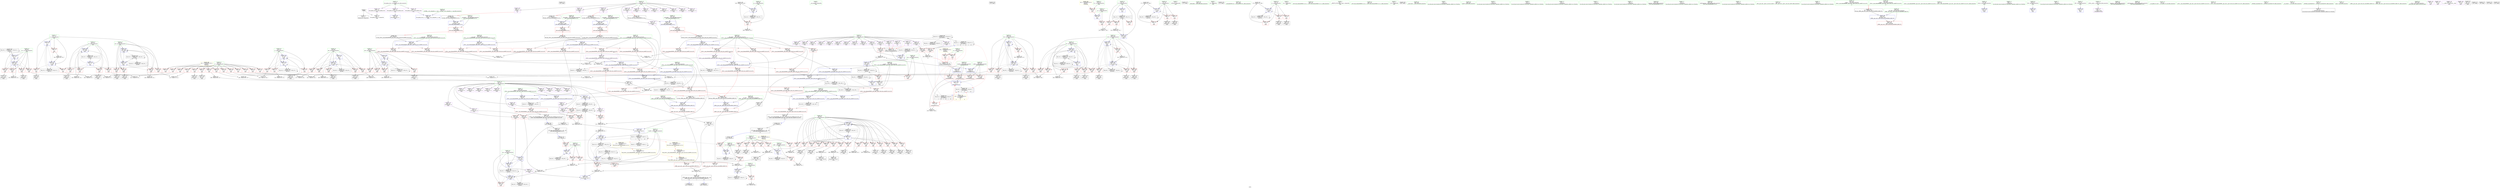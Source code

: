digraph "SVFG" {
	label="SVFG";

	Node0x5646197f04f0 [shape=record,color=grey,label="{NodeID: 0\nNullPtr}"];
	Node0x5646197f04f0 -> Node0x564619801140[style=solid];
	Node0x5646197f04f0 -> Node0x564619811110[style=solid];
	Node0x5646198859e0 [shape=record,color=black,label="{NodeID: 775\n133 = PHI()\n}"];
	Node0x564619847eb0 [shape=record,color=black,label="{NodeID: 609\nMR_34V_2 = PHI(MR_34V_3, MR_34V_1, )\npts\{84 \}\n}"];
	Node0x564619847eb0 -> Node0x564619811d70[style=dashed];
	Node0x564619847eb0 -> Node0x564619847eb0[style=dashed];
	Node0x56461980d800 [shape=record,color=red,label="{NodeID: 277\n337\<--99\n\<--i92\nmain\n}"];
	Node0x56461980d800 -> Node0x5646198218a0[style=solid];
	Node0x5646197fe6b0 [shape=record,color=black,label="{NodeID: 111\n290\<--289\nconv77\<--sub\nmain\n}"];
	Node0x5646197fe6b0 -> Node0x56461980a7f0[style=solid];
	Node0x5646198363a0 [shape=record,color=black,label="{NodeID: 554\nMR_64V_11 = PHI(MR_64V_12, MR_64V_10, )\npts\{540000 \}\n|{|<s4>12|<s5>12|<s6>12}}"];
	Node0x5646198363a0 -> Node0x56461980e840[style=dashed];
	Node0x5646198363a0 -> Node0x56461980e910[style=dashed];
	Node0x5646198363a0 -> Node0x5646198363a0[style=dashed];
	Node0x5646198363a0 -> Node0x5646198451b0[style=dashed];
	Node0x5646198363a0:s4 -> Node0x56461980f540[style=dashed,color=red];
	Node0x5646198363a0:s5 -> Node0x564619807c80[style=dashed,color=red];
	Node0x5646198363a0:s6 -> Node0x564619843db0[style=dashed,color=red];
	Node0x564619807600 [shape=record,color=blue,label="{NodeID: 388\n109\<--448\nhi\<--\nmain\n}"];
	Node0x564619807600 -> Node0x56461980e6a0[style=dashed];
	Node0x564619807600 -> Node0x564619807600[style=dashed];
	Node0x564619807600 -> Node0x56461984bfb0[style=dashed];
	Node0x564619802c70 [shape=record,color=red,label="{NodeID: 222\n136\<--71\n\<--i\nmain\n}"];
	Node0x564619802c70 -> Node0x564619821d20[style=solid];
	Node0x5646197ff120 [shape=record,color=green,label="{NodeID: 56\n109\<--110\nhi\<--hi_field_insensitive\nmain\n}"];
	Node0x5646197ff120 -> Node0x56461980e6a0[style=solid];
	Node0x5646197ff120 -> Node0x564619807600[style=solid];
	Node0x56461981b690 [shape=record,color=grey,label="{NodeID: 499\n165 = Binary(164, 166, )\n}"];
	Node0x56461981b690 -> Node0x564619811a30[style=solid];
	Node0x564619810580 [shape=record,color=red,label="{NodeID: 333\n653\<--652\n\<--\n_ZNK9__gnu_cxx5__ops15_Iter_less_iterclIPdS3_EEbT_T0_\n}"];
	Node0x564619810580 -> Node0x564619822320[style=solid];
	Node0x564619805e70 [shape=record,color=purple,label="{NodeID: 167\n295\<--55\narrayidx80\<--F\nmain\n}"];
	Node0x564619805e70 -> Node0x564619812590[style=solid];
	Node0x5646197f5d20 [shape=record,color=green,label="{NodeID: 1\n7\<--1\n__dso_handle\<--dummyObj\nGlob }"];
	Node0x564619885ab0 [shape=record,color=black,label="{NodeID: 776\n170 = PHI()\n}"];
	Node0x5646198483b0 [shape=record,color=black,label="{NodeID: 610\nMR_36V_2 = PHI(MR_36V_3, MR_36V_1, )\npts\{86 \}\n}"];
	Node0x5646198483b0 -> Node0x564619844cb0[style=dashed];
	Node0x56461980d8d0 [shape=record,color=red,label="{NodeID: 278\n341\<--99\n\<--i92\nmain\n}"];
	Node0x56461980d8d0 -> Node0x5646197fe920[style=solid];
	Node0x5646197fe780 [shape=record,color=black,label="{NodeID: 112\n294\<--293\nidxprom79\<--\nmain\n}"];
	Node0x5646198076d0 [shape=record,color=blue,label="{NodeID: 389\n111\<--452\ng\<--sub165\nmain\n}"];
	Node0x5646198076d0 -> Node0x56461980e770[style=dashed];
	Node0x5646198076d0 -> Node0x5646198076d0[style=dashed];
	Node0x5646198076d0 -> Node0x56461984c4b0[style=dashed];
	Node0x564619802d40 [shape=record,color=red,label="{NodeID: 223\n146\<--71\n\<--i\nmain\n}"];
	Node0x564619802d40 -> Node0x5646197fda80[style=solid];
	Node0x5646197ff1f0 [shape=record,color=green,label="{NodeID: 57\n111\<--112\ng\<--g_field_insensitive\nmain\n}"];
	Node0x5646197ff1f0 -> Node0x56461980e770[style=solid];
	Node0x5646197ff1f0 -> Node0x5646198076d0[style=solid];
	Node0x564619855850 [shape=record,color=yellow,style=double,label="{NodeID: 666\n10V_1 = ENCHI(MR_10V_0)\npts\{60 \}\nFun[main]}"];
	Node0x564619855850 -> Node0x564619801750[style=dashed];
	Node0x56461981b810 [shape=record,color=grey,label="{NodeID: 500\n177 = Binary(176, 166, )\n}"];
	Node0x56461981b810 -> Node0x564619811bd0[style=solid];
	Node0x564619810650 [shape=record,color=red,label="{NodeID: 334\n698\<--659\n\<--retval\n_ZSt13__max_elementIPdN9__gnu_cxx5__ops15_Iter_less_iterEET_S4_S4_T0_\n}"];
	Node0x564619810650 -> Node0x5646198048c0[style=solid];
	Node0x564619805f40 [shape=record,color=purple,label="{NodeID: 168\n307\<--55\narrayidx86\<--F\nmain\n}"];
	Node0x5646197c2ed0 [shape=record,color=green,label="{NodeID: 2\n8\<--1\n_ZSt3cin\<--dummyObj\nGlob }"];
	Node0x564619885be0 [shape=record,color=black,label="{NodeID: 777\n171 = PHI()\n}"];
	Node0x5646198488b0 [shape=record,color=black,label="{NodeID: 611\nMR_38V_2 = PHI(MR_38V_4, MR_38V_1, )\npts\{88 \}\n}"];
	Node0x5646198488b0 -> Node0x564619812180[style=dashed];
	Node0x56461980d9a0 [shape=record,color=red,label="{NodeID: 279\n375\<--99\n\<--i92\nmain\n}"];
	Node0x56461980d9a0 -> Node0x564619803880[style=solid];
	Node0x5646197fe850 [shape=record,color=black,label="{NodeID: 113\n306\<--305\nidxprom85\<--\nmain\n}"];
	Node0x5646198077a0 [shape=record,color=blue,label="{NodeID: 390\n93\<--483\nans\<--add177\nmain\n}"];
	Node0x5646198077a0 -> Node0x56461980c960[style=dashed];
	Node0x5646198077a0 -> Node0x5646198497b0[style=dashed];
	Node0x564619802e10 [shape=record,color=red,label="{NodeID: 224\n159\<--71\n\<--i\nmain\n}"];
	Node0x564619802e10 -> Node0x56461980a4f0[style=solid];
	Node0x5646197ff2c0 [shape=record,color=green,label="{NodeID: 58\n120\<--121\n_ZNSirsERi\<--_ZNSirsERi_field_insensitive\n}"];
	Node0x56461981b990 [shape=record,color=grey,label="{NodeID: 501\n278 = Binary(277, 276, )\n}"];
	Node0x56461981b990 -> Node0x5646198123f0[style=solid];
	Node0x564619810720 [shape=record,color=red,label="{NodeID: 335\n671\<--663\n\<--__first.addr\n_ZSt13__max_elementIPdN9__gnu_cxx5__ops15_Iter_less_iterEET_S4_S4_T0_\n}"];
	Node0x564619810720 -> Node0x564619821ba0[style=solid];
	Node0x564619806010 [shape=record,color=purple,label="{NodeID: 169\n308\<--55\narrayidx87\<--F\nmain\n}"];
	Node0x564619806010 -> Node0x56461980eab0[style=solid];
	Node0x5646197c2db0 [shape=record,color=green,label="{NodeID: 3\n9\<--1\n.str\<--dummyObj\nGlob }"];
	Node0x564619885ce0 [shape=record,color=black,label="{NodeID: 778\n172 = PHI()\n}"];
	Node0x564619848db0 [shape=record,color=black,label="{NodeID: 612\nMR_40V_2 = PHI(MR_40V_3, MR_40V_1, )\npts\{90 \}\n}"];
	Node0x564619848db0 -> Node0x564619812250[style=dashed];
	Node0x564619848db0 -> Node0x564619848db0[style=dashed];
	Node0x56461980da70 [shape=record,color=red,label="{NodeID: 280\n380\<--99\n\<--i92\nmain\n}"];
	Node0x56461980da70 -> Node0x5646198095f0[style=solid];
	Node0x5646197fe920 [shape=record,color=black,label="{NodeID: 114\n342\<--341\nidxprom103\<--\nmain\n}"];
	Node0x564619807870 [shape=record,color=blue,label="{NodeID: 391\n93\<--494\nans\<--\nmain\n}"];
	Node0x564619807870 -> Node0x564619840bb0[style=dashed];
	Node0x564619802ee0 [shape=record,color=red,label="{NodeID: 225\n142\<--73\n\<--j\nmain\n}"];
	Node0x564619802ee0 -> Node0x564619821720[style=solid];
	Node0x5646197ff3c0 [shape=record,color=green,label="{NodeID: 59\n187\<--188\n_Z4cminIiEvRT_S0_\<--_Z4cminIiEvRT_S0__field_insensitive\n}"];
	Node0x56461981bb10 [shape=record,color=grey,label="{NodeID: 502\n174 = Binary(173, 166, )\n}"];
	Node0x56461981bb10 -> Node0x564619811b00[style=solid];
	Node0x5646198107f0 [shape=record,color=red,label="{NodeID: 336\n675\<--663\n\<--__first.addr\n_ZSt13__max_elementIPdN9__gnu_cxx5__ops15_Iter_less_iterEET_S4_S4_T0_\n}"];
	Node0x5646198107f0 -> Node0x564619808a50[style=solid];
	Node0x5646198060e0 [shape=record,color=purple,label="{NodeID: 170\n352\<--55\narrayidx110\<--F\nmain\n}"];
	Node0x5646197c2ae0 [shape=record,color=green,label="{NodeID: 4\n11\<--1\n.str.1\<--dummyObj\nGlob }"];
	Node0x564619885db0 [shape=record,color=black,label="{NodeID: 779\n429 = PHI(536, )\n}"];
	Node0x564619885db0 -> Node0x56461980eec0[style=solid];
	Node0x5646198492b0 [shape=record,color=black,label="{NodeID: 613\nMR_42V_2 = PHI(MR_42V_3, MR_42V_1, )\npts\{92 \}\n}"];
	Node0x5646198492b0 -> Node0x564619812320[style=dashed];
	Node0x5646198492b0 -> Node0x5646198492b0[style=dashed];
	Node0x56461980db40 [shape=record,color=red,label="{NodeID: 281\n358\<--101\n\<--sum96\nmain\n}"];
	Node0x56461980db40 -> Node0x564619809a70[style=solid];
	Node0x5646197fe9f0 [shape=record,color=black,label="{NodeID: 115\n345\<--344\nidxprom105\<--\nmain\n}"];
	Node0x564619807940 [shape=record,color=blue,label="{NodeID: 392\n95\<--499\npi\<--inc186\nmain\n}"];
	Node0x564619807940 -> Node0x56461980ca30[style=dashed];
	Node0x564619807940 -> Node0x56461980cb00[style=dashed];
	Node0x564619807940 -> Node0x56461980cbd0[style=dashed];
	Node0x564619807940 -> Node0x56461980cca0[style=dashed];
	Node0x564619807940 -> Node0x56461980cd70[style=dashed];
	Node0x564619807940 -> Node0x56461980ce40[style=dashed];
	Node0x564619807940 -> Node0x56461980cf10[style=dashed];
	Node0x564619807940 -> Node0x56461980cfe0[style=dashed];
	Node0x564619807940 -> Node0x56461980d0b0[style=dashed];
	Node0x564619807940 -> Node0x56461980d180[style=dashed];
	Node0x564619807940 -> Node0x56461980d250[style=dashed];
	Node0x564619807940 -> Node0x56461980d320[style=dashed];
	Node0x564619807940 -> Node0x56461980d3f0[style=dashed];
	Node0x564619807940 -> Node0x56461980d4c0[style=dashed];
	Node0x564619807940 -> Node0x56461980d590[style=dashed];
	Node0x564619807940 -> Node0x564619807940[style=dashed];
	Node0x564619807940 -> Node0x564619849cb0[style=dashed];
	Node0x564619802fb0 [shape=record,color=red,label="{NodeID: 226\n149\<--73\n\<--j\nmain\n}"];
	Node0x564619802fb0 -> Node0x5646197fdb50[style=solid];
	Node0x5646197ff4c0 [shape=record,color=green,label="{NodeID: 60\n430\<--431\n_ZSt11min_elementIPdET_S1_S1_\<--_ZSt11min_elementIPdET_S1_S1__field_insensitive\n}"];
	Node0x564619855af0 [shape=record,color=yellow,style=double,label="{NodeID: 669\n16V_1 = ENCHI(MR_16V_0)\npts\{66 \}\nFun[main]}"];
	Node0x564619855af0 -> Node0x564619801b60[style=dashed];
	Node0x564619855af0 -> Node0x564619801c30[style=dashed];
	Node0x564619855af0 -> Node0x564619801d00[style=dashed];
	Node0x564619855af0 -> Node0x564619801dd0[style=dashed];
	Node0x564619855af0 -> Node0x564619801ea0[style=dashed];
	Node0x564619855af0 -> Node0x564619801f70[style=dashed];
	Node0x564619855af0 -> Node0x564619802040[style=dashed];
	Node0x564619855af0 -> Node0x564619802110[style=dashed];
	Node0x564619855af0 -> Node0x5646198021e0[style=dashed];
	Node0x564619855af0 -> Node0x5646198022b0[style=dashed];
	Node0x564619855af0 -> Node0x564619802380[style=dashed];
	Node0x564619855af0 -> Node0x564619802450[style=dashed];
	Node0x564619855af0 -> Node0x564619802520[style=dashed];
	Node0x564619855af0 -> Node0x5646198025f0[style=dashed];
	Node0x56461981bc90 [shape=record,color=grey,label="{NodeID: 503\n452 = Binary(450, 451, )\n}"];
	Node0x56461981bc90 -> Node0x5646198076d0[style=solid];
	Node0x5646198108c0 [shape=record,color=red,label="{NodeID: 337\n678\<--663\n\<--__first.addr\n_ZSt13__max_elementIPdN9__gnu_cxx5__ops15_Iter_less_iterEET_S4_S4_T0_\n}"];
	Node0x5646198108c0 -> Node0x564619808b20[style=solid];
	Node0x5646198061b0 [shape=record,color=purple,label="{NodeID: 171\n355\<--55\narrayidx112\<--F\nmain\n}"];
	Node0x5646198061b0 -> Node0x56461980ec50[style=solid];
	Node0x5646197c2b70 [shape=record,color=green,label="{NodeID: 5\n13\<--1\n__PRETTY_FUNCTION__.main\<--dummyObj\nGlob }"];
	Node0x564619885f70 [shape=record,color=black,label="{NodeID: 780\n445 = PHI(558, )\n}"];
	Node0x564619885f70 -> Node0x56461980ef90[style=solid];
	Node0x5646198497b0 [shape=record,color=black,label="{NodeID: 614\nMR_44V_2 = PHI(MR_44V_8, MR_44V_1, )\npts\{94 \}\n}"];
	Node0x5646198497b0 -> Node0x564619812730[style=dashed];
	Node0x56461980dc10 [shape=record,color=red,label="{NodeID: 282\n367\<--101\n\<--sum96\nmain\n}"];
	Node0x56461980dc10 -> Node0x56461981b510[style=solid];
	Node0x564619803470 [shape=record,color=black,label="{NodeID: 116\n348\<--347\nconv107\<--\nmain\n}"];
	Node0x564619803470 -> Node0x56461980a1f0[style=solid];
	Node0x564619807a10 [shape=record,color=blue,label="{NodeID: 393\n61\<--510\nT\<--inc190\nmain\n}"];
	Node0x564619807a10 -> Node0x564619845bb0[style=dashed];
	Node0x564619803080 [shape=record,color=red,label="{NodeID: 227\n154\<--73\n\<--j\nmain\n}"];
	Node0x564619803080 -> Node0x5646198098f0[style=solid];
	Node0x5646197ff5c0 [shape=record,color=green,label="{NodeID: 61\n446\<--447\n_ZSt11max_elementIPdET_S1_S1_\<--_ZSt11max_elementIPdET_S1_S1__field_insensitive\n}"];
	Node0x56461981be10 [shape=record,color=grey,label="{NodeID: 504\n398 = Binary(397, 123, )\n}"];
	Node0x56461981be10 -> Node0x564619803af0[style=solid];
	Node0x564619810990 [shape=record,color=red,label="{NodeID: 338\n681\<--663\n\<--__first.addr\n_ZSt13__max_elementIPdN9__gnu_cxx5__ops15_Iter_less_iterEET_S4_S4_T0_\n}"];
	Node0x564619810990 -> Node0x5646198014e0[style=solid];
	Node0x564619806280 [shape=record,color=purple,label="{NodeID: 172\n374\<--55\narrayidx123\<--F\nmain\n}"];
	Node0x5646197fb810 [shape=record,color=green,label="{NodeID: 6\n15\<--1\n.str.2\<--dummyObj\nGlob }"];
	Node0x564619886070 [shape=record,color=black,label="{NodeID: 781\n505 = PHI()\n}"];
	Node0x564619849cb0 [shape=record,color=black,label="{NodeID: 615\nMR_46V_2 = PHI(MR_46V_4, MR_46V_1, )\npts\{96 \}\n}"];
	Node0x564619849cb0 -> Node0x564619812800[style=dashed];
	Node0x56461980dce0 [shape=record,color=red,label="{NodeID: 283\n333\<--103\n\<--j97\nmain\n}"];
	Node0x56461980dce0 -> Node0x564619820e20[style=solid];
	Node0x564619803540 [shape=record,color=black,label="{NodeID: 117\n351\<--350\nidxprom109\<--sub108\nmain\n}"];
	Node0x564619807ae0 [shape=record,color=blue,label="{NodeID: 394\n520\<--518\na.addr\<--a\n_Z4cminIiEvRT_S0_\n}"];
	Node0x564619807ae0 -> Node0x56461980f200[style=dashed];
	Node0x564619807ae0 -> Node0x56461980f2d0[style=dashed];
	Node0x564619803150 [shape=record,color=red,label="{NodeID: 228\n173\<--75\n\<--u\nmain\n}"];
	Node0x564619803150 -> Node0x56461981bb10[style=solid];
	Node0x5646197ff6c0 [shape=record,color=green,label="{NodeID: 62\n468\<--469\n__assert_fail\<--__assert_fail_field_insensitive\n}"];
	Node0x564619855cb0 [shape=record,color=yellow,style=double,label="{NodeID: 671\n20V_1 = ENCHI(MR_20V_0)\npts\{70 \}\nFun[main]}"];
	Node0x564619855cb0 -> Node0x564619802790[style=dashed];
	Node0x564619855cb0 -> Node0x564619802860[style=dashed];
	Node0x564619855cb0 -> Node0x564619802930[style=dashed];
	Node0x564619855cb0 -> Node0x564619802a00[style=dashed];
	Node0x564619855cb0 -> Node0x564619802ad0[style=dashed];
	Node0x564619855cb0 -> Node0x564619802ba0[style=dashed];
	Node0x56461981bf90 [shape=record,color=grey,label="{NodeID: 505\n289 = Binary(288, 123, )\n}"];
	Node0x56461981bf90 -> Node0x5646197fe6b0[style=solid];
	Node0x564619810a60 [shape=record,color=red,label="{NodeID: 339\n688\<--663\n\<--__first.addr\n_ZSt13__max_elementIPdN9__gnu_cxx5__ops15_Iter_less_iterEET_S4_S4_T0_\n|{<s0>22}}"];
	Node0x564619810a60:s0 -> Node0x564619886f00[style=solid,color=red];
	Node0x564619806350 [shape=record,color=purple,label="{NodeID: 173\n377\<--55\narrayidx125\<--F\nmain\n}"];
	Node0x564619806350 -> Node0x564619812db0[style=solid];
	Node0x5646197fb8a0 [shape=record,color=green,label="{NodeID: 7\n18\<--1\n\<--dummyObj\nCan only get source location for instruction, argument, global var or function.}"];
	Node0x564619886140 [shape=record,color=black,label="{NodeID: 782\n554 = PHI(586, )\n}"];
	Node0x564619886140 -> Node0x564619804580[style=solid];
	Node0x56461984a1b0 [shape=record,color=black,label="{NodeID: 616\nMR_48V_2 = PHI(MR_48V_3, MR_48V_1, )\npts\{98 \}\n}"];
	Node0x56461984a1b0 -> Node0x5646198128d0[style=dashed];
	Node0x56461980ddb0 [shape=record,color=red,label="{NodeID: 284\n338\<--103\n\<--j97\nmain\n}"];
	Node0x56461980ddb0 -> Node0x5646198218a0[style=solid];
	Node0x564619803610 [shape=record,color=black,label="{NodeID: 118\n354\<--353\nidxprom111\<--\nmain\n}"];
	Node0x564619807bb0 [shape=record,color=blue,label="{NodeID: 395\n522\<--519\nb.addr\<--b\n_Z4cminIiEvRT_S0_\n}"];
	Node0x564619807bb0 -> Node0x56461980f3a0[style=dashed];
	Node0x564619807bb0 -> Node0x56461980f470[style=dashed];
	Node0x564619803220 [shape=record,color=red,label="{NodeID: 229\n179\<--75\n\<--u\nmain\n}"];
	Node0x564619803220 -> Node0x5646197fdc20[style=solid];
	Node0x5646197ff7c0 [shape=record,color=green,label="{NodeID: 63\n506\<--507\nprintf\<--printf_field_insensitive\n}"];
	Node0x56461981c110 [shape=record,color=grey,label="{NodeID: 506\n283 = Binary(282, 123, )\n}"];
	Node0x56461981c110 -> Node0x5646198124c0[style=solid];
	Node0x564619810b30 [shape=record,color=red,label="{NodeID: 340\n691\<--663\n\<--__first.addr\n_ZSt13__max_elementIPdN9__gnu_cxx5__ops15_Iter_less_iterEET_S4_S4_T0_\n}"];
	Node0x564619810b30 -> Node0x564619808cc0[style=solid];
	Node0x564619806420 [shape=record,color=purple,label="{NodeID: 174\n392\<--55\narrayidx134\<--F\nmain\n}"];
	Node0x5646197fb930 [shape=record,color=green,label="{NodeID: 8\n114\<--1\n\<--dummyObj\nCan only get source location for instruction, argument, global var or function.}"];
	Node0x5646198862b0 [shape=record,color=black,label="{NodeID: 783\n574 = PHI(656, )\n}"];
	Node0x5646198862b0 -> Node0x564619804650[style=solid];
	Node0x56461984a6b0 [shape=record,color=black,label="{NodeID: 617\nMR_50V_2 = PHI(MR_50V_7, MR_50V_1, )\npts\{100 \}\n}"];
	Node0x56461984a6b0 -> Node0x5646198129a0[style=dashed];
	Node0x56461984a6b0 -> Node0x56461984a6b0[style=dashed];
	Node0x56461980de80 [shape=record,color=red,label="{NodeID: 285\n344\<--103\n\<--j97\nmain\n}"];
	Node0x56461980de80 -> Node0x5646197fe9f0[style=solid];
	Node0x5646198036e0 [shape=record,color=black,label="{NodeID: 119\n370\<--369\nconv120\<--sub119\nmain\n}"];
	Node0x5646198036e0 -> Node0x56461981b510[style=solid];
	Node0x564619807c80 [shape=record,color=blue,label="{NodeID: 396\n532\<--531\n\<--\n_Z4cminIiEvRT_S0_\n}"];
	Node0x564619807c80 -> Node0x564619843db0[style=dashed];
	Node0x5646198032f0 [shape=record,color=red,label="{NodeID: 230\n192\<--75\n\<--u\nmain\n}"];
	Node0x5646198032f0 -> Node0x5646197fde90[style=solid];
	Node0x5646197ff8c0 [shape=record,color=green,label="{NodeID: 64\n520\<--521\na.addr\<--a.addr_field_insensitive\n_Z4cminIiEvRT_S0_\n}"];
	Node0x5646197ff8c0 -> Node0x56461980f200[style=solid];
	Node0x5646197ff8c0 -> Node0x56461980f2d0[style=solid];
	Node0x5646197ff8c0 -> Node0x564619807ae0[style=solid];
	Node0x56461981c290 [shape=record,color=grey,label="{NodeID: 507\n482 = Binary(477, 481, )\n}"];
	Node0x56461981c290 -> Node0x5646198092f0[style=solid];
	Node0x564619810c00 [shape=record,color=red,label="{NodeID: 341\n672\<--665\n\<--__last.addr\n_ZSt13__max_elementIPdN9__gnu_cxx5__ops15_Iter_less_iterEET_S4_S4_T0_\n}"];
	Node0x564619810c00 -> Node0x564619821ba0[style=solid];
	Node0x5646198064f0 [shape=record,color=purple,label="{NodeID: 175\n395\<--55\narrayidx136\<--F\nmain\n}"];
	Node0x5646198064f0 -> Node0x56461980ed20[style=solid];
	Node0x5646197fb9c0 [shape=record,color=green,label="{NodeID: 9\n116\<--1\n\<--dummyObj\nCan only get source location for instruction, argument, global var or function.}"];
	Node0x5646198863f0 [shape=record,color=black,label="{NodeID: 784\n619 = PHI(636, )\n}"];
	Node0x56461984abb0 [shape=record,color=black,label="{NodeID: 618\nMR_52V_2 = PHI(MR_52V_9, MR_52V_1, )\npts\{102 \}\n}"];
	Node0x56461984abb0 -> Node0x5646198424b0[style=dashed];
	Node0x56461984abb0 -> Node0x56461984abb0[style=dashed];
	Node0x56461980df50 [shape=record,color=red,label="{NodeID: 286\n353\<--103\n\<--j97\nmain\n}"];
	Node0x56461980df50 -> Node0x564619803610[style=solid];
	Node0x5646198037b0 [shape=record,color=black,label="{NodeID: 120\n373\<--372\nidxprom122\<--\nmain\n}"];
	Node0x564619807d50 [shape=record,color=blue,label="{NodeID: 397\n539\<--537\n__first.addr\<--__first\n_ZSt11min_elementIPdET_S1_S1_\n}"];
	Node0x564619807d50 -> Node0x56461980f610[style=dashed];
	Node0x56461980b2e0 [shape=record,color=red,label="{NodeID: 231\n176\<--77\n\<--v\nmain\n}"];
	Node0x56461980b2e0 -> Node0x56461981b810[style=solid];
	Node0x5646197ff990 [shape=record,color=green,label="{NodeID: 65\n522\<--523\nb.addr\<--b.addr_field_insensitive\n_Z4cminIiEvRT_S0_\n}"];
	Node0x5646197ff990 -> Node0x56461980f3a0[style=solid];
	Node0x5646197ff990 -> Node0x56461980f470[style=solid];
	Node0x5646197ff990 -> Node0x564619807bb0[style=solid];
	Node0x5646198092f0 [shape=record,color=grey,label="{NodeID: 508\n483 = Binary(476, 482, )\n}"];
	Node0x5646198092f0 -> Node0x5646198077a0[style=solid];
	Node0x564619810cd0 [shape=record,color=red,label="{NodeID: 342\n684\<--665\n\<--__last.addr\n_ZSt13__max_elementIPdN9__gnu_cxx5__ops15_Iter_less_iterEET_S4_S4_T0_\n}"];
	Node0x564619810cd0 -> Node0x564619820ca0[style=solid];
	Node0x5646198065c0 [shape=record,color=purple,label="{NodeID: 176\n400\<--55\narrayidx139\<--F\nmain\n}"];
	Node0x5646197fba50 [shape=record,color=green,label="{NodeID: 10\n118\<--1\n\<--dummyObj\nCan only get source location for instruction, argument, global var or function.}"];
	Node0x564619886500 [shape=record,color=black,label="{NodeID: 785\n689 = PHI(636, )\n}"];
	Node0x56461984b0b0 [shape=record,color=black,label="{NodeID: 619\nMR_54V_2 = PHI(MR_54V_8, MR_54V_1, )\npts\{104 \}\n}"];
	Node0x56461984b0b0 -> Node0x5646198429b0[style=dashed];
	Node0x56461984b0b0 -> Node0x56461984b0b0[style=dashed];
	Node0x56461980e020 [shape=record,color=red,label="{NodeID: 287\n363\<--103\n\<--j97\nmain\n}"];
	Node0x56461980e020 -> Node0x564619809770[style=solid];
	Node0x564619803880 [shape=record,color=black,label="{NodeID: 121\n376\<--375\nidxprom124\<--\nmain\n}"];
	Node0x5646198395a0 [shape=record,color=black,label="{NodeID: 564\nMR_52V_8 = PHI(MR_52V_7, MR_52V_6, )\npts\{102 \}\n}"];
	Node0x5646198395a0 -> Node0x56461980db40[style=dashed];
	Node0x5646198395a0 -> Node0x56461980dc10[style=dashed];
	Node0x5646198395a0 -> Node0x564619812c10[style=dashed];
	Node0x5646198395a0 -> Node0x5646198395a0[style=dashed];
	Node0x5646198395a0 -> Node0x5646198424b0[style=dashed];
	Node0x564619807e20 [shape=record,color=blue,label="{NodeID: 398\n541\<--538\n__last.addr\<--__last\n_ZSt11min_elementIPdET_S1_S1_\n}"];
	Node0x564619807e20 -> Node0x56461980f6e0[style=dashed];
	Node0x56461980b370 [shape=record,color=red,label="{NodeID: 232\n182\<--77\n\<--v\nmain\n}"];
	Node0x56461980b370 -> Node0x5646197fdcf0[style=solid];
	Node0x5646197ffa60 [shape=record,color=green,label="{NodeID: 66\n539\<--540\n__first.addr\<--__first.addr_field_insensitive\n_ZSt11min_elementIPdET_S1_S1_\n}"];
	Node0x5646197ffa60 -> Node0x56461980f610[style=solid];
	Node0x5646197ffa60 -> Node0x564619807d50[style=solid];
	Node0x564619809470 [shape=record,color=grey,label="{NodeID: 509\n480 = Binary(478, 479, )\n}"];
	Node0x564619809470 -> Node0x5646198043e0[style=solid];
	Node0x564619810da0 [shape=record,color=red,label="{NodeID: 343\n687\<--667\n\<--__result\n_ZSt13__max_elementIPdN9__gnu_cxx5__ops15_Iter_less_iterEET_S4_S4_T0_\n|{<s0>22}}"];
	Node0x564619810da0:s0 -> Node0x564619886d80[style=solid,color=red];
	Node0x564619806690 [shape=record,color=purple,label="{NodeID: 177\n403\<--55\narrayidx141\<--F\nmain\n}"];
	Node0x564619806690 -> Node0x56461980edf0[style=solid];
	Node0x5646197fbae0 [shape=record,color=green,label="{NodeID: 11\n123\<--1\n\<--dummyObj\nCan only get source location for instruction, argument, global var or function.}"];
	Node0x564619886610 [shape=record,color=black,label="{NodeID: 786\n657 = PHI(571, )\n0th arg _ZSt13__max_elementIPdN9__gnu_cxx5__ops15_Iter_less_iterEET_S4_S4_T0_ }"];
	Node0x564619886610 -> Node0x5646198088b0[style=solid];
	Node0x56461984b5b0 [shape=record,color=black,label="{NodeID: 620\nMR_56V_2 = PHI(MR_56V_7, MR_56V_1, )\npts\{106 \}\n}"];
	Node0x56461984b5b0 -> Node0x5646198072c0[style=dashed];
	Node0x56461984b5b0 -> Node0x56461984b5b0[style=dashed];
	Node0x56461980e0f0 [shape=record,color=red,label="{NodeID: 288\n386\<--105\n\<--i129\nmain\n}"];
	Node0x56461980e0f0 -> Node0x564619820820[style=solid];
	Node0x564619803950 [shape=record,color=black,label="{NodeID: 122\n391\<--390\nidxprom133\<--\nmain\n}"];
	Node0x564619839aa0 [shape=record,color=black,label="{NodeID: 565\nMR_8V_4 = PHI(MR_8V_5, MR_8V_3, )\npts\{58 \}\n|{|<s5>13|<s6>14}}"];
	Node0x564619839aa0 -> Node0x56461980eec0[style=dashed];
	Node0x564619839aa0 -> Node0x56461980ef90[style=dashed];
	Node0x564619839aa0 -> Node0x564619807390[style=dashed];
	Node0x564619839aa0 -> Node0x564619839aa0[style=dashed];
	Node0x564619839aa0 -> Node0x5646198456b0[style=dashed];
	Node0x564619839aa0:s5 -> Node0x5646198551d0[style=dashed,color=red];
	Node0x564619839aa0:s6 -> Node0x564619854b50[style=dashed,color=red];
	Node0x564619807ef0 [shape=record,color=blue,label="{NodeID: 399\n561\<--559\n__first.addr\<--__first\n_ZSt11max_elementIPdET_S1_S1_\n}"];
	Node0x564619807ef0 -> Node0x56461980f7b0[style=dashed];
	Node0x56461980b440 [shape=record,color=red,label="{NodeID: 233\n189\<--77\n\<--v\nmain\n}"];
	Node0x56461980b440 -> Node0x5646197fddc0[style=solid];
	Node0x5646197ffb30 [shape=record,color=green,label="{NodeID: 67\n541\<--542\n__last.addr\<--__last.addr_field_insensitive\n_ZSt11min_elementIPdET_S1_S1_\n}"];
	Node0x5646197ffb30 -> Node0x56461980f6e0[style=solid];
	Node0x5646197ffb30 -> Node0x564619807e20[style=solid];
	Node0x56461983e180 [shape=record,color=yellow,style=double,label="{NodeID: 676\n30V_1 = ENCHI(MR_30V_0)\npts\{80 \}\nFun[main]}"];
	Node0x56461983e180 -> Node0x56461980b510[style=dashed];
	Node0x56461983e180 -> Node0x56461980b5e0[style=dashed];
	Node0x5646198095f0 [shape=record,color=grey,label="{NodeID: 510\n381 = Binary(380, 123, )\n}"];
	Node0x5646198095f0 -> Node0x564619812e80[style=solid];
	Node0x564619810e70 [shape=record,color=red,label="{NodeID: 344\n695\<--667\n\<--__result\n_ZSt13__max_elementIPdN9__gnu_cxx5__ops15_Iter_less_iterEET_S4_S4_T0_\n}"];
	Node0x564619810e70 -> Node0x564619808d90[style=solid];
	Node0x564619806760 [shape=record,color=purple,label="{NodeID: 178\n474\<--55\narrayidx173\<--F\nmain\n}"];
	Node0x5646197fbb70 [shape=record,color=green,label="{NodeID: 12\n166\<--1\n\<--dummyObj\nCan only get source location for instruction, argument, global var or function.}"];
	Node0x5646198867b0 [shape=record,color=black,label="{NodeID: 787\n658 = PHI(572, )\n1st arg _ZSt13__max_elementIPdN9__gnu_cxx5__ops15_Iter_less_iterEET_S4_S4_T0_ }"];
	Node0x5646198867b0 -> Node0x564619808980[style=solid];
	Node0x56461984bab0 [shape=record,color=black,label="{NodeID: 621\nMR_58V_2 = PHI(MR_58V_5, MR_58V_1, )\npts\{108 \}\n}"];
	Node0x56461984bab0 -> Node0x564619807530[style=dashed];
	Node0x56461984bab0 -> Node0x56461984bab0[style=dashed];
	Node0x56461980e1c0 [shape=record,color=red,label="{NodeID: 289\n393\<--105\n\<--i129\nmain\n}"];
	Node0x56461980e1c0 -> Node0x564619803a20[style=solid];
	Node0x564619803a20 [shape=record,color=black,label="{NodeID: 123\n394\<--393\nidxprom135\<--\nmain\n}"];
	Node0x564619807fc0 [shape=record,color=blue,label="{NodeID: 400\n563\<--560\n__last.addr\<--__last\n_ZSt11max_elementIPdET_S1_S1_\n}"];
	Node0x564619807fc0 -> Node0x56461980f880[style=dashed];
	Node0x56461980b510 [shape=record,color=red,label="{NodeID: 234\n185\<--79\n\<--d\nmain\n|{<s0>10}}"];
	Node0x56461980b510:s0 -> Node0x564619887550[style=solid,color=red];
	Node0x5646197ffc00 [shape=record,color=green,label="{NodeID: 68\n543\<--544\nagg.tmp\<--agg.tmp_field_insensitive\n_ZSt11min_elementIPdET_S1_S1_\n}"];
	Node0x564619809770 [shape=record,color=grey,label="{NodeID: 511\n364 = Binary(363, 123, )\n}"];
	Node0x564619809770 -> Node0x564619812ce0[style=solid];
	Node0x564619810f40 [shape=record,color=blue,label="{NodeID: 345\n704\<--18\nllvm.global_ctors_0\<--\nGlob }"];
	Node0x564619806830 [shape=record,color=purple,label="{NodeID: 179\n475\<--55\narrayidx174\<--F\nmain\n}"];
	Node0x564619806830 -> Node0x56461980f060[style=solid];
	Node0x5646197fbc00 [shape=record,color=green,label="{NodeID: 13\n313\<--1\n\<--dummyObj\nCan only get source location for instruction, argument, global var or function.}"];
	Node0x5646198868f0 [shape=record,color=black,label="{NodeID: 788\n559 = PHI(437, )\n0th arg _ZSt11max_elementIPdET_S1_S1_ }"];
	Node0x5646198868f0 -> Node0x564619807ef0[style=solid];
	Node0x56461984bfb0 [shape=record,color=black,label="{NodeID: 622\nMR_60V_2 = PHI(MR_60V_5, MR_60V_1, )\npts\{110 \}\n}"];
	Node0x56461984bfb0 -> Node0x564619807600[style=dashed];
	Node0x56461984bfb0 -> Node0x56461984bfb0[style=dashed];
	Node0x56461980e290 [shape=record,color=red,label="{NodeID: 290\n401\<--105\n\<--i129\nmain\n}"];
	Node0x56461980e290 -> Node0x564619803bc0[style=solid];
	Node0x564619803af0 [shape=record,color=black,label="{NodeID: 124\n399\<--398\nidxprom138\<--sub137\nmain\n}"];
	Node0x564619808090 [shape=record,color=blue,label="{NodeID: 401\n593\<--587\n__first.addr\<--__first\n_ZSt13__min_elementIPdN9__gnu_cxx5__ops15_Iter_less_iterEET_S4_S4_T0_\n}"];
	Node0x564619808090 -> Node0x56461980fa20[style=dashed];
	Node0x564619808090 -> Node0x56461980faf0[style=dashed];
	Node0x564619808090 -> Node0x56461980fbc0[style=dashed];
	Node0x564619808090 -> Node0x56461980fc90[style=dashed];
	Node0x564619808090 -> Node0x5646198083d0[style=dashed];
	Node0x564619808090 -> Node0x5646198415b0[style=dashed];
	Node0x56461980b5e0 [shape=record,color=red,label="{NodeID: 235\n195\<--79\n\<--d\nmain\n|{<s0>11}}"];
	Node0x56461980b5e0:s0 -> Node0x564619887550[style=solid,color=red];
	Node0x5646197ffcd0 [shape=record,color=green,label="{NodeID: 69\n545\<--546\nundef.agg.tmp\<--undef.agg.tmp_field_insensitive\n_ZSt11min_elementIPdET_S1_S1_\n}"];
	Node0x5646198098f0 [shape=record,color=grey,label="{NodeID: 512\n155 = Binary(154, 123, )\n}"];
	Node0x5646198098f0 -> Node0x564619811890[style=solid];
	Node0x564619811010 [shape=record,color=blue,label="{NodeID: 346\n705\<--19\nllvm.global_ctors_1\<--_GLOBAL__sub_I_Anjupiter_2_1.cpp\nGlob }"];
	Node0x564619806900 [shape=record,color=purple,label="{NodeID: 180\n492\<--55\narrayidx182\<--F\nmain\n}"];
	Node0x5646197fbcd0 [shape=record,color=green,label="{NodeID: 14\n316\<--1\n\<--dummyObj\nCan only get source location for instruction, argument, global var or function.}"];
	Node0x564619886a30 [shape=record,color=black,label="{NodeID: 789\n560 = PHI(444, )\n1st arg _ZSt11max_elementIPdET_S1_S1_ }"];
	Node0x564619886a30 -> Node0x564619807fc0[style=solid];
	Node0x56461984c4b0 [shape=record,color=black,label="{NodeID: 623\nMR_62V_2 = PHI(MR_62V_5, MR_62V_1, )\npts\{112 \}\n}"];
	Node0x56461984c4b0 -> Node0x5646198076d0[style=dashed];
	Node0x56461984c4b0 -> Node0x56461984c4b0[style=dashed];
	Node0x56461980e360 [shape=record,color=red,label="{NodeID: 291\n409\<--105\n\<--i129\nmain\n}"];
	Node0x56461980e360 -> Node0x564619803d60[style=solid];
	Node0x564619803bc0 [shape=record,color=black,label="{NodeID: 125\n402\<--401\nidxprom140\<--\nmain\n}"];
	Node0x564619808160 [shape=record,color=blue,label="{NodeID: 402\n595\<--588\n__last.addr\<--__last\n_ZSt13__min_elementIPdN9__gnu_cxx5__ops15_Iter_less_iterEET_S4_S4_T0_\n}"];
	Node0x564619808160 -> Node0x56461980ff00[style=dashed];
	Node0x564619808160 -> Node0x56461980ffd0[style=dashed];
	Node0x56461980b6b0 [shape=record,color=red,label="{NodeID: 236\n200\<--81\n\<--k\nmain\n}"];
	Node0x56461980b6b0 -> Node0x5646198215a0[style=solid];
	Node0x5646197ffda0 [shape=record,color=green,label="{NodeID: 70\n552\<--553\n_ZN9__gnu_cxx5__ops16__iter_less_iterEv\<--_ZN9__gnu_cxx5__ops16__iter_less_iterEv_field_insensitive\n}"];
	Node0x564619809a70 [shape=record,color=grey,label="{NodeID: 513\n359 = Binary(358, 357, )\n}"];
	Node0x564619809a70 -> Node0x564619812c10[style=solid];
	Node0x564619811110 [shape=record,color=blue, style = dotted,label="{NodeID: 347\n706\<--3\nllvm.global_ctors_2\<--dummyVal\nGlob }"];
	Node0x5646198069d0 [shape=record,color=purple,label="{NodeID: 181\n493\<--55\narrayidx183\<--F\nmain\n}"];
	Node0x5646198069d0 -> Node0x56461980f130[style=solid];
	Node0x5646197fbdd0 [shape=record,color=green,label="{NodeID: 15\n456\<--1\n\<--dummyObj\nCan only get source location for instruction, argument, global var or function.}"];
	Node0x564619886b70 [shape=record,color=black,label="{NodeID: 790\n637 = PHI(591, 661, )\n0th arg _ZNK9__gnu_cxx5__ops15_Iter_less_iterclIPdS3_EEbT_T0_ }"];
	Node0x564619886b70 -> Node0x564619808640[style=solid];
	Node0x56461984c9b0 [shape=record,color=black,label="{NodeID: 624\nMR_64V_2 = PHI(MR_64V_9, MR_64V_1, )\npts\{540000 \}\n}"];
	Node0x56461984c9b0 -> Node0x56461984e2b0[style=dashed];
	Node0x56461980e430 [shape=record,color=red,label="{NodeID: 292\n414\<--105\n\<--i129\nmain\n}"];
	Node0x56461980e430 -> Node0x56461980a070[style=solid];
	Node0x564619803c90 [shape=record,color=black,label="{NodeID: 126\n407\<--406\nidxprom143\<--\nmain\n}"];
	Node0x564619808230 [shape=record,color=blue,label="{NodeID: 403\n589\<--605\nretval\<--\n_ZSt13__min_elementIPdN9__gnu_cxx5__ops15_Iter_less_iterEET_S4_S4_T0_\n}"];
	Node0x564619808230 -> Node0x5646198410b0[style=dashed];
	Node0x56461980b780 [shape=record,color=red,label="{NodeID: 237\n225\<--81\n\<--k\nmain\n}"];
	Node0x56461980b780 -> Node0x5646197fe1d0[style=solid];
	Node0x5646197ffea0 [shape=record,color=green,label="{NodeID: 71\n555\<--556\n_ZSt13__min_elementIPdN9__gnu_cxx5__ops15_Iter_less_iterEET_S4_S4_T0_\<--_ZSt13__min_elementIPdN9__gnu_cxx5__ops15_Iter_less_iterEET_S4_S4_T0__field_insensitive\n}"];
	Node0x564619809bf0 [shape=record,color=grey,label="{NodeID: 514\n510 = Binary(509, 123, )\n}"];
	Node0x564619809bf0 -> Node0x564619807a10[style=solid];
	Node0x564619811210 [shape=record,color=blue,label="{NodeID: 348\n47\<--114\nretval\<--\nmain\n}"];
	Node0x564619806aa0 [shape=record,color=purple,label="{NodeID: 182\n408\<--57\narrayidx144\<--G\nmain\n}"];
	Node0x5646197fbed0 [shape=record,color=green,label="{NodeID: 16\n460\<--1\n\<--dummyObj\nCan only get source location for instruction, argument, global var or function.}"];
	Node0x564619886d80 [shape=record,color=black,label="{NodeID: 791\n638 = PHI(617, 687, )\n1st arg _ZNK9__gnu_cxx5__ops15_Iter_less_iterclIPdS3_EEbT_T0_ }"];
	Node0x564619886d80 -> Node0x564619808710[style=solid];
	Node0x56461984ceb0 [shape=record,color=black,label="{NodeID: 625\nMR_66V_2 = PHI(MR_66V_8, MR_66V_1, )\npts\{560000 \}\n}"];
	Node0x56461984ceb0 -> Node0x56461980eab0[style=dashed];
	Node0x56461984ceb0 -> Node0x564619812590[style=dashed];
	Node0x56461984ceb0 -> Node0x564619842eb0[style=dashed];
	Node0x56461984ceb0 -> Node0x56461984ceb0[style=dashed];
	Node0x56461980e500 [shape=record,color=red,label="{NodeID: 293\n451\<--107\n\<--lo\nmain\n}"];
	Node0x56461980e500 -> Node0x56461981bc90[style=solid];
	Node0x564619803d60 [shape=record,color=black,label="{NodeID: 127\n410\<--409\nidxprom145\<--\nmain\n}"];
	Node0x56461983b3a0 [shape=record,color=black,label="{NodeID: 570\nMR_64V_6 = PHI(MR_64V_8, MR_64V_3, )\npts\{540000 \}\n|{|<s1>10|<s2>10|<s3>10}}"];
	Node0x56461983b3a0 -> Node0x5646198451b0[style=dashed];
	Node0x56461983b3a0:s1 -> Node0x56461980f540[style=dashed,color=red];
	Node0x56461983b3a0:s2 -> Node0x564619807c80[style=dashed,color=red];
	Node0x56461983b3a0:s3 -> Node0x564619843db0[style=dashed,color=red];
	Node0x564619808300 [shape=record,color=blue,label="{NodeID: 404\n597\<--608\n__result\<--\n_ZSt13__min_elementIPdN9__gnu_cxx5__ops15_Iter_less_iterEET_S4_S4_T0_\n}"];
	Node0x564619808300 -> Node0x5646198100a0[style=dashed];
	Node0x564619808300 -> Node0x564619810170[style=dashed];
	Node0x564619808300 -> Node0x5646198084a0[style=dashed];
	Node0x564619808300 -> Node0x564619841ab0[style=dashed];
	Node0x564619808300 -> Node0x56461984d3b0[style=dashed];
	Node0x56461980b850 [shape=record,color=red,label="{NodeID: 238\n229\<--81\n\<--k\nmain\n}"];
	Node0x56461980b850 -> Node0x5646197fe2a0[style=solid];
	Node0x5646197fffa0 [shape=record,color=green,label="{NodeID: 72\n561\<--562\n__first.addr\<--__first.addr_field_insensitive\n_ZSt11max_elementIPdET_S1_S1_\n}"];
	Node0x5646197fffa0 -> Node0x56461980f7b0[style=solid];
	Node0x5646197fffa0 -> Node0x564619807ef0[style=solid];
	Node0x564619809d70 [shape=record,color=grey,label="{NodeID: 515\n405 = Binary(396, 404, )\n}"];
	Node0x564619809d70 -> Node0x564619807390[style=solid];
	Node0x5646198112e0 [shape=record,color=blue,label="{NodeID: 349\n49\<--116\nMX\<--\nmain\n}"];
	Node0x564619806b70 [shape=record,color=purple,label="{NodeID: 183\n411\<--57\narrayidx146\<--G\nmain\n}"];
	Node0x564619806b70 -> Node0x564619807390[style=solid];
	Node0x5646197fbfd0 [shape=record,color=green,label="{NodeID: 17\n467\<--1\n\<--dummyObj\nCan only get source location for instruction, argument, global var or function.}"];
	Node0x564619886f00 [shape=record,color=black,label="{NodeID: 792\n639 = PHI(618, 688, )\n2nd arg _ZNK9__gnu_cxx5__ops15_Iter_less_iterclIPdS3_EEbT_T0_ }"];
	Node0x564619886f00 -> Node0x5646198087e0[style=solid];
	Node0x56461984d3b0 [shape=record,color=black,label="{NodeID: 626\nMR_90V_6 = PHI(MR_90V_5, MR_90V_4, )\npts\{598 \}\n}"];
	Node0x56461984d3b0 -> Node0x5646198100a0[style=dashed];
	Node0x56461984d3b0 -> Node0x564619810170[style=dashed];
	Node0x56461984d3b0 -> Node0x5646198084a0[style=dashed];
	Node0x56461984d3b0 -> Node0x564619841ab0[style=dashed];
	Node0x56461984d3b0 -> Node0x56461984d3b0[style=dashed];
	Node0x56461980e5d0 [shape=record,color=red,label="{NodeID: 294\n477\<--107\n\<--lo\nmain\n}"];
	Node0x56461980e5d0 -> Node0x56461981c290[style=solid];
	Node0x564619803e30 [shape=record,color=black,label="{NodeID: 128\n419\<--418\nidxprom150\<--\nmain\n}"];
	Node0x5646198083d0 [shape=record,color=blue,label="{NodeID: 405\n593\<--612\n__first.addr\<--incdec.ptr\n_ZSt13__min_elementIPdN9__gnu_cxx5__ops15_Iter_less_iterEET_S4_S4_T0_\n}"];
	Node0x5646198083d0 -> Node0x56461980fc90[style=dashed];
	Node0x5646198083d0 -> Node0x56461980fd60[style=dashed];
	Node0x5646198083d0 -> Node0x56461980fe30[style=dashed];
	Node0x5646198083d0 -> Node0x5646198083d0[style=dashed];
	Node0x5646198083d0 -> Node0x5646198415b0[style=dashed];
	Node0x56461980b920 [shape=record,color=red,label="{NodeID: 239\n249\<--81\n\<--k\nmain\n}"];
	Node0x56461980b920 -> Node0x56461980af70[style=solid];
	Node0x564619800070 [shape=record,color=green,label="{NodeID: 73\n563\<--564\n__last.addr\<--__last.addr_field_insensitive\n_ZSt11max_elementIPdET_S1_S1_\n}"];
	Node0x564619800070 -> Node0x56461980f880[style=solid];
	Node0x564619800070 -> Node0x564619807fc0[style=solid];
	Node0x564619809ef0 [shape=record,color=grey,label="{NodeID: 516\n499 = Binary(498, 123, )\n}"];
	Node0x564619809ef0 -> Node0x564619807940[style=solid];
	Node0x5646198113b0 [shape=record,color=blue,label="{NodeID: 350\n51\<--118\nINF\<--\nmain\n}"];
	Node0x564619806c40 [shape=record,color=purple,label="{NodeID: 184\n420\<--57\narrayidx151\<--G\nmain\n}"];
	Node0x5646197fc0d0 [shape=record,color=green,label="{NodeID: 18\n4\<--6\n_ZStL8__ioinit\<--_ZStL8__ioinit_field_insensitive\nGlob }"];
	Node0x5646197fc0d0 -> Node0x564619804990[style=solid];
	Node0x564619887080 [shape=record,color=black,label="{NodeID: 793\n537 = PHI(421, )\n0th arg _ZSt11min_elementIPdET_S1_S1_ }"];
	Node0x564619887080 -> Node0x564619807d50[style=solid];
	Node0x56461980e6a0 [shape=record,color=red,label="{NodeID: 295\n450\<--109\n\<--hi\nmain\n}"];
	Node0x56461980e6a0 -> Node0x56461981bc90[style=solid];
	Node0x564619803f00 [shape=record,color=black,label="{NodeID: 129\n423\<--422\nidxprom152\<--\nmain\n}"];
	Node0x5646198084a0 [shape=record,color=blue,label="{NodeID: 406\n597\<--623\n__result\<--\n_ZSt13__min_elementIPdN9__gnu_cxx5__ops15_Iter_less_iterEET_S4_S4_T0_\n}"];
	Node0x5646198084a0 -> Node0x56461984d3b0[style=dashed];
	Node0x56461980b9f0 [shape=record,color=red,label="{NodeID: 240\n206\<--83\n\<--i31\nmain\n}"];
	Node0x56461980b9f0 -> Node0x5646198212a0[style=solid];
	Node0x564619800140 [shape=record,color=green,label="{NodeID: 74\n565\<--566\nagg.tmp\<--agg.tmp_field_insensitive\n_ZSt11max_elementIPdET_S1_S1_\n}"];
	Node0x56461980a070 [shape=record,color=grey,label="{NodeID: 517\n415 = Binary(414, 123, )\n}"];
	Node0x56461980a070 -> Node0x564619807460[style=solid];
	Node0x564619811480 [shape=record,color=blue,label="{NodeID: 351\n61\<--123\nT\<--\nmain\n}"];
	Node0x564619811480 -> Node0x564619845bb0[style=dashed];
	Node0x564619806d10 [shape=record,color=purple,label="{NodeID: 185\n421\<--57\narraydecay\<--G\nmain\n|{<s0>13}}"];
	Node0x564619806d10:s0 -> Node0x564619887080[style=solid,color=red];
	Node0x5646197fc1d0 [shape=record,color=green,label="{NodeID: 19\n17\<--21\nllvm.global_ctors\<--llvm.global_ctors_field_insensitive\nGlob }"];
	Node0x5646197fc1d0 -> Node0x564619804da0[style=solid];
	Node0x5646197fc1d0 -> Node0x564619804ea0[style=solid];
	Node0x5646197fc1d0 -> Node0x564619804fa0[style=solid];
	Node0x564619887190 [shape=record,color=black,label="{NodeID: 794\n538 = PHI(428, )\n1st arg _ZSt11min_elementIPdET_S1_S1_ }"];
	Node0x564619887190 -> Node0x564619807e20[style=solid];
	Node0x56461980e770 [shape=record,color=red,label="{NodeID: 296\n458\<--111\n\<--g\nmain\n}"];
	Node0x56461980e770 -> Node0x564619820520[style=solid];
	Node0x564619803fd0 [shape=record,color=black,label="{NodeID: 130\n427\<--426\nidx.ext\<--\nmain\n}"];
	Node0x564619808570 [shape=record,color=blue,label="{NodeID: 407\n589\<--627\nretval\<--\n_ZSt13__min_elementIPdN9__gnu_cxx5__ops15_Iter_less_iterEET_S4_S4_T0_\n}"];
	Node0x564619808570 -> Node0x5646198410b0[style=dashed];
	Node0x56461980bac0 [shape=record,color=red,label="{NodeID: 241\n216\<--83\n\<--i31\nmain\n}"];
	Node0x56461980bac0 -> Node0x5646197fdf60[style=solid];
	Node0x564619800210 [shape=record,color=green,label="{NodeID: 75\n567\<--568\nundef.agg.tmp\<--undef.agg.tmp_field_insensitive\n_ZSt11max_elementIPdET_S1_S1_\n}"];
	Node0x56461980a1f0 [shape=record,color=grey,label="{NodeID: 518\n357 = Binary(348, 356, )\n}"];
	Node0x56461980a1f0 -> Node0x564619809a70[style=solid];
	Node0x564619811550 [shape=record,color=blue,label="{NodeID: 352\n63\<--124\n_b\<--\nmain\n}"];
	Node0x564619811550 -> Node0x564619801a90[style=dashed];
	Node0x564619806de0 [shape=record,color=purple,label="{NodeID: 186\n424\<--57\narrayidx153\<--G\nmain\n}"];
	Node0x5646197fc2d0 [shape=record,color=green,label="{NodeID: 20\n22\<--23\n__cxx_global_var_init\<--__cxx_global_var_init_field_insensitive\n}"];
	Node0x5646198872a0 [shape=record,color=black,label="{NodeID: 795\n518 = PHI(184, 194, 221, )\n0th arg _Z4cminIiEvRT_S0_ }"];
	Node0x5646198872a0 -> Node0x564619807ae0[style=solid];
	Node0x56461984e2b0 [shape=record,color=black,label="{NodeID: 629\nMR_64V_3 = PHI(MR_64V_4, MR_64V_2, )\npts\{540000 \}\n}"];
	Node0x56461984e2b0 -> Node0x5646198117c0[style=dashed];
	Node0x56461984e2b0 -> Node0x56461983b3a0[style=dashed];
	Node0x56461984e2b0 -> Node0x56461984e2b0[style=dashed];
	Node0x56461980e840 [shape=record,color=red,label="{NodeID: 297\n228\<--227\n\<--arrayidx46\nmain\n}"];
	Node0x56461980e840 -> Node0x56461980a970[style=solid];
	Node0x5646198040a0 [shape=record,color=black,label="{NodeID: 131\n435\<--434\nidxprom156\<--\nmain\n}"];
	Node0x564619808640 [shape=record,color=blue,label="{NodeID: 408\n640\<--637\nthis.addr\<--this\n_ZNK9__gnu_cxx5__ops15_Iter_less_iterclIPdS3_EEbT_T0_\n}"];
	Node0x564619808640 -> Node0x564619810240[style=dashed];
	Node0x56461980bb90 [shape=record,color=red,label="{NodeID: 242\n222\<--83\n\<--i31\nmain\n}"];
	Node0x56461980bb90 -> Node0x5646197fe100[style=solid];
	Node0x5646198002e0 [shape=record,color=green,label="{NodeID: 76\n575\<--576\n_ZSt13__max_elementIPdN9__gnu_cxx5__ops15_Iter_less_iterEET_S4_S4_T0_\<--_ZSt13__max_elementIPdN9__gnu_cxx5__ops15_Iter_less_iterEET_S4_S4_T0__field_insensitive\n}"];
	Node0x56461980a370 [shape=record,color=grey,label="{NodeID: 519\n369 = Binary(368, 123, )\n}"];
	Node0x56461980a370 -> Node0x5646198036e0[style=solid];
	Node0x564619811620 [shape=record,color=blue,label="{NodeID: 353\n71\<--114\ni\<--\nmain\n}"];
	Node0x564619811620 -> Node0x564619802c70[style=dashed];
	Node0x564619811620 -> Node0x564619802d40[style=dashed];
	Node0x564619811620 -> Node0x564619802e10[style=dashed];
	Node0x564619811620 -> Node0x564619811960[style=dashed];
	Node0x564619811620 -> Node0x5646198465b0[style=dashed];
	Node0x564619806eb0 [shape=record,color=purple,label="{NodeID: 187\n425\<--57\narraydecay154\<--G\nmain\n}"];
	Node0x5646197fc3d0 [shape=record,color=green,label="{NodeID: 21\n26\<--27\n_ZNSt8ios_base4InitC1Ev\<--_ZNSt8ios_base4InitC1Ev_field_insensitive\n}"];
	Node0x564619887550 [shape=record,color=black,label="{NodeID: 796\n519 = PHI(185, 195, 236, )\n1st arg _Z4cminIiEvRT_S0_ }"];
	Node0x564619887550 -> Node0x564619807bb0[style=solid];
	Node0x56461984e7b0 [shape=record,color=black,label="{NodeID: 630\nMR_100V_3 = PHI(MR_100V_4, MR_100V_2, )\npts\{660 \}\n}"];
	Node0x56461984e7b0 -> Node0x564619810650[style=dashed];
	Node0x56461980e910 [shape=record,color=red,label="{NodeID: 298\n235\<--234\n\<--arrayidx50\nmain\n}"];
	Node0x56461980e910 -> Node0x56461980a970[style=solid];
	Node0x564619804170 [shape=record,color=black,label="{NodeID: 132\n439\<--438\nidxprom159\<--\nmain\n}"];
	Node0x564619808710 [shape=record,color=blue,label="{NodeID: 409\n642\<--638\n__it1.addr\<--__it1\n_ZNK9__gnu_cxx5__ops15_Iter_less_iterclIPdS3_EEbT_T0_\n}"];
	Node0x564619808710 -> Node0x564619810310[style=dashed];
	Node0x56461980bc60 [shape=record,color=red,label="{NodeID: 243\n244\<--83\n\<--i31\nmain\n}"];
	Node0x56461980bc60 -> Node0x56461980ac70[style=solid];
	Node0x5646198003e0 [shape=record,color=green,label="{NodeID: 77\n589\<--590\nretval\<--retval_field_insensitive\n_ZSt13__min_elementIPdN9__gnu_cxx5__ops15_Iter_less_iterEET_S4_S4_T0_\n}"];
	Node0x5646198003e0 -> Node0x56461980f950[style=solid];
	Node0x5646198003e0 -> Node0x564619808230[style=solid];
	Node0x5646198003e0 -> Node0x564619808570[style=solid];
	Node0x56461980a4f0 [shape=record,color=grey,label="{NodeID: 520\n160 = Binary(159, 123, )\n}"];
	Node0x56461980a4f0 -> Node0x564619811960[style=solid];
	Node0x5646198116f0 [shape=record,color=blue,label="{NodeID: 354\n73\<--114\nj\<--\nmain\n}"];
	Node0x5646198116f0 -> Node0x564619802ee0[style=dashed];
	Node0x5646198116f0 -> Node0x564619802fb0[style=dashed];
	Node0x5646198116f0 -> Node0x564619803080[style=dashed];
	Node0x5646198116f0 -> Node0x5646198116f0[style=dashed];
	Node0x5646198116f0 -> Node0x564619811890[style=dashed];
	Node0x5646198116f0 -> Node0x564619846ab0[style=dashed];
	Node0x564619806f80 [shape=record,color=purple,label="{NodeID: 188\n436\<--57\narrayidx157\<--G\nmain\n}"];
	Node0x5646197fc4d0 [shape=record,color=green,label="{NodeID: 22\n32\<--33\n__cxa_atexit\<--__cxa_atexit_field_insensitive\n}"];
	Node0x564619887710 [shape=record,color=black,label="{NodeID: 797\n587 = PHI(549, )\n0th arg _ZSt13__min_elementIPdN9__gnu_cxx5__ops15_Iter_less_iterEET_S4_S4_T0_ }"];
	Node0x564619887710 -> Node0x564619808090[style=solid];
	Node0x56461984ecb0 [shape=record,color=black,label="{NodeID: 631\nMR_102V_3 = PHI(MR_102V_5, MR_102V_2, )\npts\{664 \}\n}"];
	Node0x56461980e9e0 [shape=record,color=red,label="{NodeID: 299\n276\<--275\n\<--arrayidx72\nmain\n}"];
	Node0x56461980e9e0 -> Node0x56461981b990[style=solid];
	Node0x564619804240 [shape=record,color=black,label="{NodeID: 133\n443\<--442\nidx.ext162\<--\nmain\n}"];
	Node0x5646198087e0 [shape=record,color=blue,label="{NodeID: 410\n644\<--639\n__it2.addr\<--__it2\n_ZNK9__gnu_cxx5__ops15_Iter_less_iterclIPdS3_EEbT_T0_\n}"];
	Node0x5646198087e0 -> Node0x5646198103e0[style=dashed];
	Node0x56461980bd30 [shape=record,color=red,label="{NodeID: 244\n212\<--85\n\<--j35\nmain\n}"];
	Node0x56461980bd30 -> Node0x564619821420[style=solid];
	Node0x5646198004b0 [shape=record,color=green,label="{NodeID: 78\n591\<--592\n__comp\<--__comp_field_insensitive\n_ZSt13__min_elementIPdN9__gnu_cxx5__ops15_Iter_less_iterEET_S4_S4_T0_\n|{<s0>21}}"];
	Node0x5646198004b0:s0 -> Node0x564619886b70[style=solid,color=red];
	Node0x56461980a670 [shape=record,color=grey,label="{NodeID: 521\n350 = Binary(349, 123, )\n}"];
	Node0x56461980a670 -> Node0x564619803540[style=solid];
	Node0x5646198117c0 [shape=record,color=blue,label="{NodeID: 355\n151\<--118\narrayidx11\<--\nmain\n}"];
	Node0x5646198117c0 -> Node0x5646198117c0[style=dashed];
	Node0x5646198117c0 -> Node0x56461984e2b0[style=dashed];
	Node0x564619807050 [shape=record,color=purple,label="{NodeID: 189\n437\<--57\narraydecay158\<--G\nmain\n|{<s0>14}}"];
	Node0x564619807050:s0 -> Node0x5646198868f0[style=solid,color=red];
	Node0x5646197fc5d0 [shape=record,color=green,label="{NodeID: 23\n31\<--37\n_ZNSt8ios_base4InitD1Ev\<--_ZNSt8ios_base4InitD1Ev_field_insensitive\n}"];
	Node0x5646197fc5d0 -> Node0x564619801240[style=solid];
	Node0x564619887820 [shape=record,color=black,label="{NodeID: 798\n588 = PHI(550, )\n1st arg _ZSt13__min_elementIPdN9__gnu_cxx5__ops15_Iter_less_iterEET_S4_S4_T0_ }"];
	Node0x564619887820 -> Node0x564619808160[style=solid];
	Node0x56461984f1b0 [shape=record,color=black,label="{NodeID: 632\nMR_106V_2 = PHI(MR_106V_4, MR_106V_1, )\npts\{668 \}\n}"];
	Node0x56461980eab0 [shape=record,color=red,label="{NodeID: 300\n309\<--308\n\<--arrayidx87\nmain\n}"];
	Node0x56461980eab0 -> Node0x56461981af70[style=solid];
	Node0x564619804310 [shape=record,color=black,label="{NodeID: 134\n473\<--472\nidxprom172\<--\nmain\n}"];
	Node0x5646198088b0 [shape=record,color=blue,label="{NodeID: 411\n663\<--657\n__first.addr\<--__first\n_ZSt13__max_elementIPdN9__gnu_cxx5__ops15_Iter_less_iterEET_S4_S4_T0_\n}"];
	Node0x5646198088b0 -> Node0x564619810720[style=dashed];
	Node0x5646198088b0 -> Node0x5646198107f0[style=dashed];
	Node0x5646198088b0 -> Node0x5646198108c0[style=dashed];
	Node0x5646198088b0 -> Node0x564619810990[style=dashed];
	Node0x5646198088b0 -> Node0x564619808bf0[style=dashed];
	Node0x5646198088b0 -> Node0x56461984ecb0[style=dashed];
	Node0x56461980be00 [shape=record,color=red,label="{NodeID: 245\n219\<--85\n\<--j35\nmain\n}"];
	Node0x56461980be00 -> Node0x5646197fe030[style=solid];
	Node0x564619800580 [shape=record,color=green,label="{NodeID: 79\n593\<--594\n__first.addr\<--__first.addr_field_insensitive\n_ZSt13__min_elementIPdN9__gnu_cxx5__ops15_Iter_less_iterEET_S4_S4_T0_\n}"];
	Node0x564619800580 -> Node0x56461980fa20[style=solid];
	Node0x564619800580 -> Node0x56461980faf0[style=solid];
	Node0x564619800580 -> Node0x56461980fbc0[style=solid];
	Node0x564619800580 -> Node0x56461980fc90[style=solid];
	Node0x564619800580 -> Node0x56461980fd60[style=solid];
	Node0x564619800580 -> Node0x56461980fe30[style=solid];
	Node0x564619800580 -> Node0x564619808090[style=solid];
	Node0x564619800580 -> Node0x5646198083d0[style=solid];
	Node0x56461980a7f0 [shape=record,color=grey,label="{NodeID: 522\n291 = Binary(287, 290, )\n}"];
	Node0x56461980a7f0 -> Node0x564619812590[style=solid];
	Node0x564619811890 [shape=record,color=blue,label="{NodeID: 356\n73\<--155\nj\<--inc\nmain\n}"];
	Node0x564619811890 -> Node0x564619802ee0[style=dashed];
	Node0x564619811890 -> Node0x564619802fb0[style=dashed];
	Node0x564619811890 -> Node0x564619803080[style=dashed];
	Node0x564619811890 -> Node0x5646198116f0[style=dashed];
	Node0x564619811890 -> Node0x564619811890[style=dashed];
	Node0x564619811890 -> Node0x564619846ab0[style=dashed];
	Node0x564619807120 [shape=record,color=purple,label="{NodeID: 190\n440\<--57\narrayidx160\<--G\nmain\n}"];
	Node0x5646197fc6d0 [shape=record,color=green,label="{NodeID: 24\n44\<--45\nmain\<--main_field_insensitive\n}"];
	Node0x56461980eb80 [shape=record,color=red,label="{NodeID: 301\n347\<--346\n\<--arrayidx106\nmain\n}"];
	Node0x56461980eb80 -> Node0x564619803470[style=solid];
	Node0x5646198043e0 [shape=record,color=black,label="{NodeID: 135\n481\<--480\nconv176\<--sub175\nmain\n}"];
	Node0x5646198043e0 -> Node0x56461981c290[style=solid];
	Node0x564619808980 [shape=record,color=blue,label="{NodeID: 412\n665\<--658\n__last.addr\<--__last\n_ZSt13__max_elementIPdN9__gnu_cxx5__ops15_Iter_less_iterEET_S4_S4_T0_\n}"];
	Node0x564619808980 -> Node0x564619810c00[style=dashed];
	Node0x564619808980 -> Node0x564619810cd0[style=dashed];
	Node0x56461980bed0 [shape=record,color=red,label="{NodeID: 246\n232\<--85\n\<--j35\nmain\n}"];
	Node0x56461980bed0 -> Node0x5646197fe370[style=solid];
	Node0x564619800650 [shape=record,color=green,label="{NodeID: 80\n595\<--596\n__last.addr\<--__last.addr_field_insensitive\n_ZSt13__min_elementIPdN9__gnu_cxx5__ops15_Iter_less_iterEET_S4_S4_T0_\n}"];
	Node0x564619800650 -> Node0x56461980ff00[style=solid];
	Node0x564619800650 -> Node0x56461980ffd0[style=solid];
	Node0x564619800650 -> Node0x564619808160[style=solid];
	Node0x56461980a970 [shape=record,color=grey,label="{NodeID: 523\n236 = Binary(228, 235, )\n|{<s0>12}}"];
	Node0x56461980a970:s0 -> Node0x564619887550[style=solid,color=red];
	Node0x564619811960 [shape=record,color=blue,label="{NodeID: 357\n71\<--160\ni\<--inc13\nmain\n}"];
	Node0x564619811960 -> Node0x564619802c70[style=dashed];
	Node0x564619811960 -> Node0x564619802d40[style=dashed];
	Node0x564619811960 -> Node0x564619802e10[style=dashed];
	Node0x564619811960 -> Node0x564619811960[style=dashed];
	Node0x564619811960 -> Node0x5646198465b0[style=dashed];
	Node0x5646198071f0 [shape=record,color=purple,label="{NodeID: 191\n441\<--57\narraydecay161\<--G\nmain\n}"];
	Node0x5646197fc7d0 [shape=record,color=green,label="{NodeID: 25\n47\<--48\nretval\<--retval_field_insensitive\nmain\n}"];
	Node0x5646197fc7d0 -> Node0x564619811210[style=solid];
	Node0x56461980ec50 [shape=record,color=red,label="{NodeID: 302\n356\<--355\n\<--arrayidx112\nmain\n}"];
	Node0x56461980ec50 -> Node0x56461980a1f0[style=solid];
	Node0x5646198044b0 [shape=record,color=black,label="{NodeID: 136\n491\<--490\nidxprom181\<--\nmain\n}"];
	Node0x564619808a50 [shape=record,color=blue,label="{NodeID: 413\n659\<--675\nretval\<--\n_ZSt13__max_elementIPdN9__gnu_cxx5__ops15_Iter_less_iterEET_S4_S4_T0_\n}"];
	Node0x564619808a50 -> Node0x56461984e7b0[style=dashed];
	Node0x56461980bfa0 [shape=record,color=red,label="{NodeID: 247\n239\<--85\n\<--j35\nmain\n}"];
	Node0x56461980bfa0 -> Node0x56461980adf0[style=solid];
	Node0x564619800720 [shape=record,color=green,label="{NodeID: 81\n597\<--598\n__result\<--__result_field_insensitive\n_ZSt13__min_elementIPdN9__gnu_cxx5__ops15_Iter_less_iterEET_S4_S4_T0_\n}"];
	Node0x564619800720 -> Node0x5646198100a0[style=solid];
	Node0x564619800720 -> Node0x564619810170[style=solid];
	Node0x564619800720 -> Node0x564619808300[style=solid];
	Node0x564619800720 -> Node0x5646198084a0[style=solid];
	Node0x56461980aaf0 [shape=record,color=grey,label="{NodeID: 524\n299 = Binary(298, 123, )\n}"];
	Node0x56461980aaf0 -> Node0x564619812660[style=solid];
	Node0x564619811a30 [shape=record,color=blue,label="{NodeID: 358\n67\<--165\nm\<--dec\nmain\n}"];
	Node0x564619811a30 -> Node0x5646198026c0[style=dashed];
	Node0x564619811a30 -> Node0x564619811a30[style=dashed];
	Node0x564619811a30 -> Node0x5646198460b0[style=dashed];
	Node0x564619801410 [shape=record,color=purple,label="{NodeID: 192\n612\<--611\nincdec.ptr\<--\n_ZSt13__min_elementIPdN9__gnu_cxx5__ops15_Iter_less_iterEET_S4_S4_T0_\n}"];
	Node0x564619801410 -> Node0x5646198083d0[style=solid];
	Node0x564619801410 -> Node0x564619821120[style=solid];
	Node0x5646197fc8a0 [shape=record,color=green,label="{NodeID: 26\n49\<--50\nMX\<--MX_field_insensitive\nmain\n}"];
	Node0x5646197fc8a0 -> Node0x5646198112e0[style=solid];
	Node0x56461980ed20 [shape=record,color=red,label="{NodeID: 303\n396\<--395\n\<--arrayidx136\nmain\n}"];
	Node0x56461980ed20 -> Node0x564619809d70[style=solid];
	Node0x564619804580 [shape=record,color=black,label="{NodeID: 137\n536\<--554\n_ZSt11min_elementIPdET_S1_S1__ret\<--call\n_ZSt11min_elementIPdET_S1_S1_\n|{<s0>13}}"];
	Node0x564619804580:s0 -> Node0x564619885db0[style=solid,color=blue];
	Node0x564619808b20 [shape=record,color=blue,label="{NodeID: 414\n667\<--678\n__result\<--\n_ZSt13__max_elementIPdN9__gnu_cxx5__ops15_Iter_less_iterEET_S4_S4_T0_\n}"];
	Node0x564619808b20 -> Node0x564619810da0[style=dashed];
	Node0x564619808b20 -> Node0x564619810e70[style=dashed];
	Node0x564619808b20 -> Node0x564619808cc0[style=dashed];
	Node0x564619808b20 -> Node0x564619836090[style=dashed];
	Node0x564619808b20 -> Node0x56461984f1b0[style=dashed];
	Node0x56461980c070 [shape=record,color=red,label="{NodeID: 248\n255\<--87\n\<--i60\nmain\n}"];
	Node0x56461980c070 -> Node0x5646198224a0[style=solid];
	Node0x5646198007f0 [shape=record,color=green,label="{NodeID: 82\n620\<--621\n_ZNK9__gnu_cxx5__ops15_Iter_less_iterclIPdS3_EEbT_T0_\<--_ZNK9__gnu_cxx5__ops15_Iter_less_iterclIPdS3_EEbT_T0__field_insensitive\n}"];
	Node0x56461980ac70 [shape=record,color=grey,label="{NodeID: 525\n245 = Binary(244, 123, )\n}"];
	Node0x56461980ac70 -> Node0x564619811fe0[style=solid];
	Node0x564619811b00 [shape=record,color=blue,label="{NodeID: 359\n75\<--174\nu\<--dec18\nmain\n}"];
	Node0x564619811b00 -> Node0x564619803150[style=dashed];
	Node0x564619811b00 -> Node0x564619803220[style=dashed];
	Node0x564619811b00 -> Node0x5646198032f0[style=dashed];
	Node0x564619811b00 -> Node0x564619811b00[style=dashed];
	Node0x564619811b00 -> Node0x564619846fb0[style=dashed];
	Node0x5646198014e0 [shape=record,color=purple,label="{NodeID: 193\n682\<--681\nincdec.ptr\<--\n_ZSt13__max_elementIPdN9__gnu_cxx5__ops15_Iter_less_iterEET_S4_S4_T0_\n}"];
	Node0x5646198014e0 -> Node0x564619808bf0[style=solid];
	Node0x5646198014e0 -> Node0x564619820ca0[style=solid];
	Node0x5646197fc970 [shape=record,color=green,label="{NodeID: 27\n51\<--52\nINF\<--INF_field_insensitive\nmain\n}"];
	Node0x5646197fc970 -> Node0x5646198113b0[style=solid];
	Node0x56461980edf0 [shape=record,color=red,label="{NodeID: 304\n404\<--403\n\<--arrayidx141\nmain\n}"];
	Node0x56461980edf0 -> Node0x564619809d70[style=solid];
	Node0x564619804650 [shape=record,color=black,label="{NodeID: 138\n558\<--574\n_ZSt11max_elementIPdET_S1_S1__ret\<--call\n_ZSt11max_elementIPdET_S1_S1_\n|{<s0>14}}"];
	Node0x564619804650:s0 -> Node0x564619885f70[style=solid,color=blue];
	Node0x564619836090 [shape=record,color=black,label="{NodeID: 581\nMR_106V_6 = PHI(MR_106V_5, MR_106V_4, )\npts\{668 \}\n}"];
	Node0x564619836090 -> Node0x564619810da0[style=dashed];
	Node0x564619836090 -> Node0x564619810e70[style=dashed];
	Node0x564619836090 -> Node0x564619808cc0[style=dashed];
	Node0x564619836090 -> Node0x564619836090[style=dashed];
	Node0x564619836090 -> Node0x56461984f1b0[style=dashed];
	Node0x564619808bf0 [shape=record,color=blue,label="{NodeID: 415\n663\<--682\n__first.addr\<--incdec.ptr\n_ZSt13__max_elementIPdN9__gnu_cxx5__ops15_Iter_less_iterEET_S4_S4_T0_\n}"];
	Node0x564619808bf0 -> Node0x564619810990[style=dashed];
	Node0x564619808bf0 -> Node0x564619810a60[style=dashed];
	Node0x564619808bf0 -> Node0x564619810b30[style=dashed];
	Node0x564619808bf0 -> Node0x564619808bf0[style=dashed];
	Node0x564619808bf0 -> Node0x56461984ecb0[style=dashed];
	Node0x56461980c140 [shape=record,color=red,label="{NodeID: 249\n266\<--87\n\<--i60\nmain\n}"];
	Node0x56461980c140 -> Node0x5646198203e0[style=solid];
	Node0x5646198008f0 [shape=record,color=green,label="{NodeID: 83\n633\<--634\nretval\<--retval_field_insensitive\n_ZN9__gnu_cxx5__ops16__iter_less_iterEv\n}"];
	Node0x56461980adf0 [shape=record,color=grey,label="{NodeID: 526\n240 = Binary(239, 123, )\n}"];
	Node0x56461980adf0 -> Node0x564619811f10[style=solid];
	Node0x564619811bd0 [shape=record,color=blue,label="{NodeID: 360\n77\<--177\nv\<--dec19\nmain\n}"];
	Node0x564619811bd0 -> Node0x56461980b2e0[style=dashed];
	Node0x564619811bd0 -> Node0x56461980b370[style=dashed];
	Node0x564619811bd0 -> Node0x56461980b440[style=dashed];
	Node0x564619811bd0 -> Node0x564619811bd0[style=dashed];
	Node0x564619811bd0 -> Node0x5646198474b0[style=dashed];
	Node0x5646198015b0 [shape=record,color=purple,label="{NodeID: 194\n428\<--57\nadd.ptr\<--G\nmain\n|{<s0>13}}"];
	Node0x5646198015b0:s0 -> Node0x564619887190[style=solid,color=red];
	Node0x5646197fca40 [shape=record,color=green,label="{NodeID: 28\n53\<--54\nD\<--D_field_insensitive\nmain\n}"];
	Node0x5646197fca40 -> Node0x5646198050a0[style=solid];
	Node0x5646197fca40 -> Node0x564619805170[style=solid];
	Node0x5646197fca40 -> Node0x564619805240[style=solid];
	Node0x5646197fca40 -> Node0x564619805310[style=solid];
	Node0x5646197fca40 -> Node0x5646198053e0[style=solid];
	Node0x5646197fca40 -> Node0x5646198054b0[style=solid];
	Node0x5646197fca40 -> Node0x564619805580[style=solid];
	Node0x5646197fca40 -> Node0x564619805650[style=solid];
	Node0x5646197fca40 -> Node0x564619805720[style=solid];
	Node0x5646197fca40 -> Node0x5646198057f0[style=solid];
	Node0x5646197fca40 -> Node0x5646198058c0[style=solid];
	Node0x5646197fca40 -> Node0x564619805990[style=solid];
	Node0x5646197fca40 -> Node0x564619805a60[style=solid];
	Node0x5646197fca40 -> Node0x564619805b30[style=solid];
	Node0x5646197fca40 -> Node0x564619805c00[style=solid];
	Node0x5646197fca40 -> Node0x564619805cd0[style=solid];
	Node0x56461980eec0 [shape=record,color=red,label="{NodeID: 305\n432\<--429\n\<--call155\nmain\n}"];
	Node0x56461980eec0 -> Node0x564619807530[style=solid];
	Node0x564619804720 [shape=record,color=black,label="{NodeID: 139\n586\<--630\n_ZSt13__min_elementIPdN9__gnu_cxx5__ops15_Iter_less_iterEET_S4_S4_T0__ret\<--\n_ZSt13__min_elementIPdN9__gnu_cxx5__ops15_Iter_less_iterEET_S4_S4_T0_\n|{<s0>18}}"];
	Node0x564619804720:s0 -> Node0x564619886140[style=solid,color=blue];
	Node0x564619808cc0 [shape=record,color=blue,label="{NodeID: 416\n667\<--691\n__result\<--\n_ZSt13__max_elementIPdN9__gnu_cxx5__ops15_Iter_less_iterEET_S4_S4_T0_\n}"];
	Node0x564619808cc0 -> Node0x564619836090[style=dashed];
	Node0x56461980c210 [shape=record,color=red,label="{NodeID: 250\n270\<--87\n\<--i60\nmain\n}"];
	Node0x56461980c210 -> Node0x5646197fe440[style=solid];
	Node0x5646198009c0 [shape=record,color=green,label="{NodeID: 84\n640\<--641\nthis.addr\<--this.addr_field_insensitive\n_ZNK9__gnu_cxx5__ops15_Iter_less_iterclIPdS3_EEbT_T0_\n}"];
	Node0x5646198009c0 -> Node0x564619810240[style=solid];
	Node0x5646198009c0 -> Node0x564619808640[style=solid];
	Node0x56461980af70 [shape=record,color=grey,label="{NodeID: 527\n250 = Binary(249, 123, )\n}"];
	Node0x56461980af70 -> Node0x5646198120b0[style=solid];
	Node0x564619811ca0 [shape=record,color=blue,label="{NodeID: 361\n81\<--114\nk\<--\nmain\n}"];
	Node0x564619811ca0 -> Node0x56461980b6b0[style=dashed];
	Node0x564619811ca0 -> Node0x56461980b780[style=dashed];
	Node0x564619811ca0 -> Node0x56461980b850[style=dashed];
	Node0x564619811ca0 -> Node0x56461980b920[style=dashed];
	Node0x564619811ca0 -> Node0x5646198120b0[style=dashed];
	Node0x564619811ca0 -> Node0x5646198479b0[style=dashed];
	Node0x564619801680 [shape=record,color=purple,label="{NodeID: 195\n444\<--57\nadd.ptr163\<--G\nmain\n|{<s0>14}}"];
	Node0x564619801680:s0 -> Node0x564619886a30[style=solid,color=red];
	Node0x5646197fcb10 [shape=record,color=green,label="{NodeID: 29\n55\<--56\nF\<--F_field_insensitive\nmain\n}"];
	Node0x5646197fcb10 -> Node0x564619805da0[style=solid];
	Node0x5646197fcb10 -> Node0x564619805e70[style=solid];
	Node0x5646197fcb10 -> Node0x564619805f40[style=solid];
	Node0x5646197fcb10 -> Node0x564619806010[style=solid];
	Node0x5646197fcb10 -> Node0x5646198060e0[style=solid];
	Node0x5646197fcb10 -> Node0x5646198061b0[style=solid];
	Node0x5646197fcb10 -> Node0x564619806280[style=solid];
	Node0x5646197fcb10 -> Node0x564619806350[style=solid];
	Node0x5646197fcb10 -> Node0x564619806420[style=solid];
	Node0x5646197fcb10 -> Node0x5646198064f0[style=solid];
	Node0x5646197fcb10 -> Node0x5646198065c0[style=solid];
	Node0x5646197fcb10 -> Node0x564619806690[style=solid];
	Node0x5646197fcb10 -> Node0x564619806760[style=solid];
	Node0x5646197fcb10 -> Node0x564619806830[style=solid];
	Node0x5646197fcb10 -> Node0x564619806900[style=solid];
	Node0x5646197fcb10 -> Node0x5646198069d0[style=solid];
	Node0x56461980ef90 [shape=record,color=red,label="{NodeID: 306\n448\<--445\n\<--call164\nmain\n}"];
	Node0x56461980ef90 -> Node0x564619807600[style=solid];
	Node0x5646198047f0 [shape=record,color=black,label="{NodeID: 140\n636\<--654\n_ZNK9__gnu_cxx5__ops15_Iter_less_iterclIPdS3_EEbT_T0__ret\<--cmp\n_ZNK9__gnu_cxx5__ops15_Iter_less_iterclIPdS3_EEbT_T0_\n|{<s0>21|<s1>22}}"];
	Node0x5646198047f0:s0 -> Node0x5646198863f0[style=solid,color=blue];
	Node0x5646198047f0:s1 -> Node0x564619886500[style=solid,color=blue];
	Node0x564619808d90 [shape=record,color=blue,label="{NodeID: 417\n659\<--695\nretval\<--\n_ZSt13__max_elementIPdN9__gnu_cxx5__ops15_Iter_less_iterEET_S4_S4_T0_\n}"];
	Node0x564619808d90 -> Node0x56461984e7b0[style=dashed];
	Node0x56461980c2e0 [shape=record,color=red,label="{NodeID: 251\n293\<--87\n\<--i60\nmain\n}"];
	Node0x56461980c2e0 -> Node0x5646197fe780[style=solid];
	Node0x564619800a90 [shape=record,color=green,label="{NodeID: 85\n642\<--643\n__it1.addr\<--__it1.addr_field_insensitive\n_ZNK9__gnu_cxx5__ops15_Iter_less_iterclIPdS3_EEbT_T0_\n}"];
	Node0x564619800a90 -> Node0x564619810310[style=solid];
	Node0x564619800a90 -> Node0x564619808710[style=solid];
	Node0x56461980b0f0 [shape=record,color=grey,label="{NodeID: 528\n168 = cmp(164, 114, )\n}"];
	Node0x564619811d70 [shape=record,color=blue,label="{NodeID: 362\n83\<--114\ni31\<--\nmain\n}"];
	Node0x564619811d70 -> Node0x56461980b9f0[style=dashed];
	Node0x564619811d70 -> Node0x56461980bac0[style=dashed];
	Node0x564619811d70 -> Node0x56461980bb90[style=dashed];
	Node0x564619811d70 -> Node0x56461980bc60[style=dashed];
	Node0x564619811d70 -> Node0x564619811d70[style=dashed];
	Node0x564619811d70 -> Node0x564619811fe0[style=dashed];
	Node0x564619811d70 -> Node0x564619847eb0[style=dashed];
	Node0x564619801750 [shape=record,color=red,label="{NodeID: 196\n124\<--59\n\<--TC\nmain\n}"];
	Node0x564619801750 -> Node0x564619811550[style=solid];
	Node0x5646197fcbe0 [shape=record,color=green,label="{NodeID: 30\n57\<--58\nG\<--G_field_insensitive\nmain\n}"];
	Node0x5646197fcbe0 -> Node0x564619806aa0[style=solid];
	Node0x5646197fcbe0 -> Node0x564619806b70[style=solid];
	Node0x5646197fcbe0 -> Node0x564619806c40[style=solid];
	Node0x5646197fcbe0 -> Node0x564619806d10[style=solid];
	Node0x5646197fcbe0 -> Node0x564619806de0[style=solid];
	Node0x5646197fcbe0 -> Node0x564619806eb0[style=solid];
	Node0x5646197fcbe0 -> Node0x564619806f80[style=solid];
	Node0x5646197fcbe0 -> Node0x564619807050[style=solid];
	Node0x5646197fcbe0 -> Node0x564619807120[style=solid];
	Node0x5646197fcbe0 -> Node0x5646198071f0[style=solid];
	Node0x5646197fcbe0 -> Node0x5646198015b0[style=solid];
	Node0x5646197fcbe0 -> Node0x564619801680[style=solid];
	Node0x56461980f060 [shape=record,color=red,label="{NodeID: 307\n476\<--475\n\<--arrayidx174\nmain\n}"];
	Node0x56461980f060 -> Node0x5646198092f0[style=solid];
	Node0x5646198048c0 [shape=record,color=black,label="{NodeID: 141\n656\<--698\n_ZSt13__max_elementIPdN9__gnu_cxx5__ops15_Iter_less_iterEET_S4_S4_T0__ret\<--\n_ZSt13__max_elementIPdN9__gnu_cxx5__ops15_Iter_less_iterEET_S4_S4_T0_\n|{<s0>20}}"];
	Node0x5646198048c0:s0 -> Node0x5646198862b0[style=solid,color=blue];
	Node0x56461980c3b0 [shape=record,color=red,label="{NodeID: 252\n298\<--87\n\<--i60\nmain\n}"];
	Node0x56461980c3b0 -> Node0x56461980aaf0[style=solid];
	Node0x564619800b60 [shape=record,color=green,label="{NodeID: 86\n644\<--645\n__it2.addr\<--__it2.addr_field_insensitive\n_ZNK9__gnu_cxx5__ops15_Iter_less_iterclIPdS3_EEbT_T0_\n}"];
	Node0x564619800b60 -> Node0x5646198103e0[style=solid];
	Node0x564619800b60 -> Node0x5646198087e0[style=solid];
	Node0x5646198203e0 [shape=record,color=grey,label="{NodeID: 529\n268 = cmp(266, 267, )\n}"];
	Node0x564619811e40 [shape=record,color=blue,label="{NodeID: 363\n85\<--114\nj35\<--\nmain\n}"];
	Node0x564619811e40 -> Node0x56461980bd30[style=dashed];
	Node0x564619811e40 -> Node0x56461980be00[style=dashed];
	Node0x564619811e40 -> Node0x56461980bed0[style=dashed];
	Node0x564619811e40 -> Node0x56461980bfa0[style=dashed];
	Node0x564619811e40 -> Node0x564619811e40[style=dashed];
	Node0x564619811e40 -> Node0x564619811f10[style=dashed];
	Node0x564619811e40 -> Node0x564619844cb0[style=dashed];
	Node0x564619801820 [shape=record,color=red,label="{NodeID: 197\n127\<--61\n\<--T\nmain\n}"];
	Node0x564619801820 -> Node0x564619821ea0[style=solid];
	Node0x5646197fccb0 [shape=record,color=green,label="{NodeID: 31\n59\<--60\nTC\<--TC_field_insensitive\nmain\n}"];
	Node0x5646197fccb0 -> Node0x564619801750[style=solid];
	Node0x56461980f130 [shape=record,color=red,label="{NodeID: 308\n494\<--493\n\<--arrayidx183\nmain\n}"];
	Node0x56461980f130 -> Node0x564619807870[style=solid];
	Node0x564619804990 [shape=record,color=purple,label="{NodeID: 142\n28\<--4\n\<--_ZStL8__ioinit\n__cxx_global_var_init\n}"];
	Node0x56461980c480 [shape=record,color=red,label="{NodeID: 253\n277\<--89\n\<--sum\nmain\n}"];
	Node0x56461980c480 -> Node0x56461981b990[style=solid];
	Node0x564619800c30 [shape=record,color=green,label="{NodeID: 87\n659\<--660\nretval\<--retval_field_insensitive\n_ZSt13__max_elementIPdN9__gnu_cxx5__ops15_Iter_less_iterEET_S4_S4_T0_\n}"];
	Node0x564619800c30 -> Node0x564619810650[style=solid];
	Node0x564619800c30 -> Node0x564619808a50[style=solid];
	Node0x564619800c30 -> Node0x564619808d90[style=solid];
	Node0x564619820520 [shape=record,color=grey,label="{NodeID: 530\n459 = cmp(458, 460, )\n}"];
	Node0x564619811f10 [shape=record,color=blue,label="{NodeID: 364\n85\<--240\nj35\<--inc52\nmain\n}"];
	Node0x564619811f10 -> Node0x56461980bd30[style=dashed];
	Node0x564619811f10 -> Node0x56461980be00[style=dashed];
	Node0x564619811f10 -> Node0x56461980bed0[style=dashed];
	Node0x564619811f10 -> Node0x56461980bfa0[style=dashed];
	Node0x564619811f10 -> Node0x564619811e40[style=dashed];
	Node0x564619811f10 -> Node0x564619811f10[style=dashed];
	Node0x564619811f10 -> Node0x564619844cb0[style=dashed];
	Node0x5646198018f0 [shape=record,color=red,label="{NodeID: 198\n502\<--61\n\<--T\nmain\n}"];
	Node0x5646197fcd80 [shape=record,color=green,label="{NodeID: 32\n61\<--62\nT\<--T_field_insensitive\nmain\n}"];
	Node0x5646197fcd80 -> Node0x564619801820[style=solid];
	Node0x5646197fcd80 -> Node0x5646198018f0[style=solid];
	Node0x5646197fcd80 -> Node0x5646198019c0[style=solid];
	Node0x5646197fcd80 -> Node0x564619811480[style=solid];
	Node0x5646197fcd80 -> Node0x564619807a10[style=solid];
	Node0x56461980f200 [shape=record,color=red,label="{NodeID: 309\n526\<--520\n\<--a.addr\n_Z4cminIiEvRT_S0_\n}"];
	Node0x56461980f200 -> Node0x56461980f540[style=solid];
	Node0x564619804a60 [shape=record,color=purple,label="{NodeID: 143\n463\<--9\n\<--.str\nmain\n}"];
	Node0x564619840bb0 [shape=record,color=black,label="{NodeID: 586\nMR_44V_7 = PHI(MR_44V_6, MR_44V_4, )\npts\{94 \}\n}"];
	Node0x564619840bb0 -> Node0x56461980c960[style=dashed];
	Node0x564619840bb0 -> Node0x5646198077a0[style=dashed];
	Node0x564619840bb0 -> Node0x564619807870[style=dashed];
	Node0x564619840bb0 -> Node0x564619840bb0[style=dashed];
	Node0x564619840bb0 -> Node0x5646198497b0[style=dashed];
	Node0x56461980c550 [shape=record,color=red,label="{NodeID: 254\n286\<--89\n\<--sum\nmain\n}"];
	Node0x56461980c550 -> Node0x5646197fe5e0[style=solid];
	Node0x564619800d00 [shape=record,color=green,label="{NodeID: 88\n661\<--662\n__comp\<--__comp_field_insensitive\n_ZSt13__max_elementIPdN9__gnu_cxx5__ops15_Iter_less_iterEET_S4_S4_T0_\n|{<s0>22}}"];
	Node0x564619800d00:s0 -> Node0x564619886b70[style=solid,color=red];
	Node0x5646198206a0 [shape=record,color=grey,label="{NodeID: 531\n455 = cmp(454, 456, )\n}"];
	Node0x564619811fe0 [shape=record,color=blue,label="{NodeID: 365\n83\<--245\ni31\<--inc55\nmain\n}"];
	Node0x564619811fe0 -> Node0x56461980b9f0[style=dashed];
	Node0x564619811fe0 -> Node0x56461980bac0[style=dashed];
	Node0x564619811fe0 -> Node0x56461980bb90[style=dashed];
	Node0x564619811fe0 -> Node0x56461980bc60[style=dashed];
	Node0x564619811fe0 -> Node0x564619811d70[style=dashed];
	Node0x564619811fe0 -> Node0x564619811fe0[style=dashed];
	Node0x564619811fe0 -> Node0x564619847eb0[style=dashed];
	Node0x5646198019c0 [shape=record,color=red,label="{NodeID: 199\n509\<--61\n\<--T\nmain\n}"];
	Node0x5646198019c0 -> Node0x564619809bf0[style=solid];
	Node0x5646197fce50 [shape=record,color=green,label="{NodeID: 33\n63\<--64\n_b\<--_b_field_insensitive\nmain\n}"];
	Node0x5646197fce50 -> Node0x564619801a90[style=solid];
	Node0x5646197fce50 -> Node0x564619811550[style=solid];
	Node0x56461980f2d0 [shape=record,color=red,label="{NodeID: 310\n532\<--520\n\<--a.addr\n_Z4cminIiEvRT_S0_\n}"];
	Node0x56461980f2d0 -> Node0x564619807c80[style=solid];
	Node0x564619804b30 [shape=record,color=purple,label="{NodeID: 144\n464\<--11\n\<--.str.1\nmain\n}"];
	Node0x5646198410b0 [shape=record,color=black,label="{NodeID: 587\nMR_84V_3 = PHI(MR_84V_4, MR_84V_2, )\npts\{590 \}\n}"];
	Node0x5646198410b0 -> Node0x56461980f950[style=dashed];
	Node0x56461980c620 [shape=record,color=red,label="{NodeID: 255\n262\<--91\n\<--j64\nmain\n}"];
	Node0x56461980c620 -> Node0x5646198221a0[style=solid];
	Node0x564619800dd0 [shape=record,color=green,label="{NodeID: 89\n663\<--664\n__first.addr\<--__first.addr_field_insensitive\n_ZSt13__max_elementIPdN9__gnu_cxx5__ops15_Iter_less_iterEET_S4_S4_T0_\n}"];
	Node0x564619800dd0 -> Node0x564619810720[style=solid];
	Node0x564619800dd0 -> Node0x5646198107f0[style=solid];
	Node0x564619800dd0 -> Node0x5646198108c0[style=solid];
	Node0x564619800dd0 -> Node0x564619810990[style=solid];
	Node0x564619800dd0 -> Node0x564619810a60[style=solid];
	Node0x564619800dd0 -> Node0x564619810b30[style=solid];
	Node0x564619800dd0 -> Node0x5646198088b0[style=solid];
	Node0x564619800dd0 -> Node0x564619808bf0[style=solid];
	Node0x5646198584a0 [shape=record,color=yellow,style=double,label="{NodeID: 698\n8V_1 = ENCHI(MR_8V_0)\npts\{58 \}\nFun[_ZSt13__min_elementIPdN9__gnu_cxx5__ops15_Iter_less_iterEET_S4_S4_T0_]|{<s0>21}}"];
	Node0x5646198584a0:s0 -> Node0x564619854e20[style=dashed,color=red];
	Node0x564619820820 [shape=record,color=grey,label="{NodeID: 532\n388 = cmp(386, 387, )\n}"];
	Node0x5646198120b0 [shape=record,color=blue,label="{NodeID: 366\n81\<--250\nk\<--inc58\nmain\n}"];
	Node0x5646198120b0 -> Node0x56461980b6b0[style=dashed];
	Node0x5646198120b0 -> Node0x56461980b780[style=dashed];
	Node0x5646198120b0 -> Node0x56461980b850[style=dashed];
	Node0x5646198120b0 -> Node0x56461980b920[style=dashed];
	Node0x5646198120b0 -> Node0x5646198120b0[style=dashed];
	Node0x5646198120b0 -> Node0x5646198479b0[style=dashed];
	Node0x564619801a90 [shape=record,color=red,label="{NodeID: 200\n128\<--63\n\<--_b\nmain\n}"];
	Node0x564619801a90 -> Node0x564619821ea0[style=solid];
	Node0x5646197fcf20 [shape=record,color=green,label="{NodeID: 34\n65\<--66\nn\<--n_field_insensitive\nmain\n}"];
	Node0x5646197fcf20 -> Node0x564619801b60[style=solid];
	Node0x5646197fcf20 -> Node0x564619801c30[style=solid];
	Node0x5646197fcf20 -> Node0x564619801d00[style=solid];
	Node0x5646197fcf20 -> Node0x564619801dd0[style=solid];
	Node0x5646197fcf20 -> Node0x564619801ea0[style=solid];
	Node0x5646197fcf20 -> Node0x564619801f70[style=solid];
	Node0x5646197fcf20 -> Node0x564619802040[style=solid];
	Node0x5646197fcf20 -> Node0x564619802110[style=solid];
	Node0x5646197fcf20 -> Node0x5646198021e0[style=solid];
	Node0x5646197fcf20 -> Node0x5646198022b0[style=solid];
	Node0x5646197fcf20 -> Node0x564619802380[style=solid];
	Node0x5646197fcf20 -> Node0x564619802450[style=solid];
	Node0x5646197fcf20 -> Node0x564619802520[style=solid];
	Node0x5646197fcf20 -> Node0x5646198025f0[style=solid];
	Node0x56461980f3a0 [shape=record,color=red,label="{NodeID: 311\n528\<--522\n\<--b.addr\n_Z4cminIiEvRT_S0_\n}"];
	Node0x56461980f3a0 -> Node0x564619820b20[style=solid];
	Node0x564619804c00 [shape=record,color=purple,label="{NodeID: 145\n465\<--13\n\<--__PRETTY_FUNCTION__.main\nmain\n}"];
	Node0x5646198415b0 [shape=record,color=black,label="{NodeID: 588\nMR_86V_3 = PHI(MR_86V_5, MR_86V_2, )\npts\{594 \}\n}"];
	Node0x56461980c6f0 [shape=record,color=red,label="{NodeID: 256\n267\<--91\n\<--j64\nmain\n}"];
	Node0x56461980c6f0 -> Node0x5646198203e0[style=solid];
	Node0x564619800ea0 [shape=record,color=green,label="{NodeID: 90\n665\<--666\n__last.addr\<--__last.addr_field_insensitive\n_ZSt13__max_elementIPdN9__gnu_cxx5__ops15_Iter_less_iterEET_S4_S4_T0_\n}"];
	Node0x564619800ea0 -> Node0x564619810c00[style=solid];
	Node0x564619800ea0 -> Node0x564619810cd0[style=solid];
	Node0x564619800ea0 -> Node0x564619808980[style=solid];
	Node0x5646198209a0 [shape=record,color=grey,label="{NodeID: 533\n488 = cmp(486, 487, )\n}"];
	Node0x564619812180 [shape=record,color=blue,label="{NodeID: 367\n87\<--114\ni60\<--\nmain\n}"];
	Node0x564619812180 -> Node0x56461980c070[style=dashed];
	Node0x564619812180 -> Node0x56461980c140[style=dashed];
	Node0x564619812180 -> Node0x56461980c210[style=dashed];
	Node0x564619812180 -> Node0x56461980c2e0[style=dashed];
	Node0x564619812180 -> Node0x56461980c3b0[style=dashed];
	Node0x564619812180 -> Node0x564619812660[style=dashed];
	Node0x564619812180 -> Node0x5646198488b0[style=dashed];
	Node0x564619801b60 [shape=record,color=red,label="{NodeID: 201\n137\<--65\n\<--n\nmain\n}"];
	Node0x564619801b60 -> Node0x564619821d20[style=solid];
	Node0x5646197fcff0 [shape=record,color=green,label="{NodeID: 35\n67\<--68\nm\<--m_field_insensitive\nmain\n}"];
	Node0x5646197fcff0 -> Node0x5646198026c0[style=solid];
	Node0x5646197fcff0 -> Node0x564619811a30[style=solid];
	Node0x56461980f470 [shape=record,color=red,label="{NodeID: 312\n531\<--522\n\<--b.addr\n_Z4cminIiEvRT_S0_\n}"];
	Node0x56461980f470 -> Node0x564619807c80[style=solid];
	Node0x564619804cd0 [shape=record,color=purple,label="{NodeID: 146\n504\<--15\n\<--.str.2\nmain\n}"];
	Node0x564619841ab0 [shape=record,color=black,label="{NodeID: 589\nMR_90V_2 = PHI(MR_90V_4, MR_90V_1, )\npts\{598 \}\n}"];
	Node0x56461980c7c0 [shape=record,color=red,label="{NodeID: 257\n273\<--91\n\<--j64\nmain\n}"];
	Node0x56461980c7c0 -> Node0x5646197fe510[style=solid];
	Node0x564619800f70 [shape=record,color=green,label="{NodeID: 91\n667\<--668\n__result\<--__result_field_insensitive\n_ZSt13__max_elementIPdN9__gnu_cxx5__ops15_Iter_less_iterEET_S4_S4_T0_\n}"];
	Node0x564619800f70 -> Node0x564619810da0[style=solid];
	Node0x564619800f70 -> Node0x564619810e70[style=solid];
	Node0x564619800f70 -> Node0x564619808b20[style=solid];
	Node0x564619800f70 -> Node0x564619808cc0[style=solid];
	Node0x564619820b20 [shape=record,color=grey,label="{NodeID: 534\n529 = cmp(527, 528, )\n}"];
	Node0x564619812250 [shape=record,color=blue,label="{NodeID: 368\n89\<--114\nsum\<--\nmain\n}"];
	Node0x564619812250 -> Node0x5646198433b0[style=dashed];
	Node0x564619801c30 [shape=record,color=red,label="{NodeID: 202\n143\<--65\n\<--n\nmain\n}"];
	Node0x564619801c30 -> Node0x564619821720[style=solid];
	Node0x5646197fd0c0 [shape=record,color=green,label="{NodeID: 36\n69\<--70\np\<--p_field_insensitive\nmain\n}"];
	Node0x5646197fd0c0 -> Node0x564619802790[style=solid];
	Node0x5646197fd0c0 -> Node0x564619802860[style=solid];
	Node0x5646197fd0c0 -> Node0x564619802930[style=solid];
	Node0x5646197fd0c0 -> Node0x564619802a00[style=solid];
	Node0x5646197fd0c0 -> Node0x564619802ad0[style=solid];
	Node0x5646197fd0c0 -> Node0x564619802ba0[style=solid];
	Node0x56461980f540 [shape=record,color=red,label="{NodeID: 313\n527\<--526\n\<--\n_Z4cminIiEvRT_S0_\n}"];
	Node0x56461980f540 -> Node0x564619820b20[style=solid];
	Node0x564619804da0 [shape=record,color=purple,label="{NodeID: 147\n704\<--17\nllvm.global_ctors_0\<--llvm.global_ctors\nGlob }"];
	Node0x564619804da0 -> Node0x564619810f40[style=solid];
	Node0x56461980c890 [shape=record,color=red,label="{NodeID: 258\n282\<--91\n\<--j64\nmain\n}"];
	Node0x56461980c890 -> Node0x56461981c110[style=solid];
	Node0x564619801040 [shape=record,color=green,label="{NodeID: 92\n19\<--700\n_GLOBAL__sub_I_Anjupiter_2_1.cpp\<--_GLOBAL__sub_I_Anjupiter_2_1.cpp_field_insensitive\n}"];
	Node0x564619801040 -> Node0x564619811010[style=solid];
	Node0x564619820ca0 [shape=record,color=grey,label="{NodeID: 535\n685 = cmp(682, 684, )\n}"];
	Node0x564619812320 [shape=record,color=blue,label="{NodeID: 369\n91\<--114\nj64\<--\nmain\n}"];
	Node0x564619812320 -> Node0x56461980c620[style=dashed];
	Node0x564619812320 -> Node0x56461980c6f0[style=dashed];
	Node0x564619812320 -> Node0x56461980c7c0[style=dashed];
	Node0x564619812320 -> Node0x56461980c890[style=dashed];
	Node0x564619812320 -> Node0x564619812320[style=dashed];
	Node0x564619812320 -> Node0x5646198124c0[style=dashed];
	Node0x564619812320 -> Node0x5646198492b0[style=dashed];
	Node0x564619801d00 [shape=record,color=red,label="{NodeID: 203\n201\<--65\n\<--n\nmain\n}"];
	Node0x564619801d00 -> Node0x5646198215a0[style=solid];
	Node0x5646197fd190 [shape=record,color=green,label="{NodeID: 37\n71\<--72\ni\<--i_field_insensitive\nmain\n}"];
	Node0x5646197fd190 -> Node0x564619802c70[style=solid];
	Node0x5646197fd190 -> Node0x564619802d40[style=solid];
	Node0x5646197fd190 -> Node0x564619802e10[style=solid];
	Node0x5646197fd190 -> Node0x564619811620[style=solid];
	Node0x5646197fd190 -> Node0x564619811960[style=solid];
	Node0x56461980f610 [shape=record,color=red,label="{NodeID: 314\n549\<--539\n\<--__first.addr\n_ZSt11min_elementIPdET_S1_S1_\n|{<s0>18}}"];
	Node0x56461980f610:s0 -> Node0x564619887710[style=solid,color=red];
	Node0x564619804ea0 [shape=record,color=purple,label="{NodeID: 148\n705\<--17\nllvm.global_ctors_1\<--llvm.global_ctors\nGlob }"];
	Node0x564619804ea0 -> Node0x564619811010[style=solid];
	Node0x5646198424b0 [shape=record,color=black,label="{NodeID: 591\nMR_52V_4 = PHI(MR_52V_6, MR_52V_3, )\npts\{102 \}\n}"];
	Node0x5646198424b0 -> Node0x564619812a70[style=dashed];
	Node0x5646198424b0 -> Node0x5646198424b0[style=dashed];
	Node0x5646198424b0 -> Node0x56461984abb0[style=dashed];
	Node0x56461980c960 [shape=record,color=red,label="{NodeID: 259\n503\<--93\n\<--ans\nmain\n}"];
	Node0x564619801140 [shape=record,color=black,label="{NodeID: 93\n2\<--3\ndummyVal\<--dummyVal\n}"];
	Node0x564619820e20 [shape=record,color=grey,label="{NodeID: 536\n335 = cmp(333, 334, )\n}"];
	Node0x5646198123f0 [shape=record,color=blue,label="{NodeID: 370\n89\<--278\nsum\<--add73\nmain\n}"];
	Node0x5646198123f0 -> Node0x5646198433b0[style=dashed];
	Node0x564619801dd0 [shape=record,color=red,label="{NodeID: 204\n207\<--65\n\<--n\nmain\n}"];
	Node0x564619801dd0 -> Node0x5646198212a0[style=solid];
	Node0x5646197fd260 [shape=record,color=green,label="{NodeID: 38\n73\<--74\nj\<--j_field_insensitive\nmain\n}"];
	Node0x5646197fd260 -> Node0x564619802ee0[style=solid];
	Node0x5646197fd260 -> Node0x564619802fb0[style=solid];
	Node0x5646197fd260 -> Node0x564619803080[style=solid];
	Node0x5646197fd260 -> Node0x5646198116f0[style=solid];
	Node0x5646197fd260 -> Node0x564619811890[style=solid];
	Node0x56461980f6e0 [shape=record,color=red,label="{NodeID: 315\n550\<--541\n\<--__last.addr\n_ZSt11min_elementIPdET_S1_S1_\n|{<s0>18}}"];
	Node0x56461980f6e0:s0 -> Node0x564619887820[style=solid,color=red];
	Node0x564619804fa0 [shape=record,color=purple,label="{NodeID: 149\n706\<--17\nllvm.global_ctors_2\<--llvm.global_ctors\nGlob }"];
	Node0x564619804fa0 -> Node0x564619811110[style=solid];
	Node0x5646198429b0 [shape=record,color=black,label="{NodeID: 592\nMR_54V_4 = PHI(MR_54V_6, MR_54V_3, )\npts\{104 \}\n}"];
	Node0x5646198429b0 -> Node0x564619812b40[style=dashed];
	Node0x5646198429b0 -> Node0x5646198429b0[style=dashed];
	Node0x5646198429b0 -> Node0x56461984b0b0[style=dashed];
	Node0x56461980ca30 [shape=record,color=red,label="{NodeID: 260\n320\<--95\n\<--pi\nmain\n}"];
	Node0x56461980ca30 -> Node0x564619822020[style=solid];
	Node0x564619801240 [shape=record,color=black,label="{NodeID: 94\n30\<--31\n\<--_ZNSt8ios_base4InitD1Ev\nCan only get source location for instruction, argument, global var or function.}"];
	Node0x564619820fa0 [shape=record,color=grey,label="{NodeID: 537\n603 = cmp(601, 602, )\n}"];
	Node0x5646198124c0 [shape=record,color=blue,label="{NodeID: 371\n91\<--283\nj64\<--inc75\nmain\n}"];
	Node0x5646198124c0 -> Node0x56461980c620[style=dashed];
	Node0x5646198124c0 -> Node0x56461980c6f0[style=dashed];
	Node0x5646198124c0 -> Node0x56461980c7c0[style=dashed];
	Node0x5646198124c0 -> Node0x56461980c890[style=dashed];
	Node0x5646198124c0 -> Node0x564619812320[style=dashed];
	Node0x5646198124c0 -> Node0x5646198124c0[style=dashed];
	Node0x5646198124c0 -> Node0x5646198492b0[style=dashed];
	Node0x564619801ea0 [shape=record,color=red,label="{NodeID: 205\n213\<--65\n\<--n\nmain\n}"];
	Node0x564619801ea0 -> Node0x564619821420[style=solid];
	Node0x5646197fd330 [shape=record,color=green,label="{NodeID: 39\n75\<--76\nu\<--u_field_insensitive\nmain\n}"];
	Node0x5646197fd330 -> Node0x564619803150[style=solid];
	Node0x5646197fd330 -> Node0x564619803220[style=solid];
	Node0x5646197fd330 -> Node0x5646198032f0[style=solid];
	Node0x5646197fd330 -> Node0x564619811b00[style=solid];
	Node0x56461980f7b0 [shape=record,color=red,label="{NodeID: 316\n571\<--561\n\<--__first.addr\n_ZSt11max_elementIPdET_S1_S1_\n|{<s0>20}}"];
	Node0x56461980f7b0:s0 -> Node0x564619886610[style=solid,color=red];
	Node0x5646198050a0 [shape=record,color=purple,label="{NodeID: 150\n148\<--53\narrayidx\<--D\nmain\n}"];
	Node0x564619842eb0 [shape=record,color=black,label="{NodeID: 593\nMR_66V_6 = PHI(MR_66V_7, MR_66V_5, )\npts\{560000 \}\n}"];
	Node0x564619842eb0 -> Node0x56461980ec50[style=dashed];
	Node0x564619842eb0 -> Node0x56461980ed20[style=dashed];
	Node0x564619842eb0 -> Node0x56461980edf0[style=dashed];
	Node0x564619842eb0 -> Node0x56461980f060[style=dashed];
	Node0x564619842eb0 -> Node0x56461980f130[style=dashed];
	Node0x564619842eb0 -> Node0x564619812db0[style=dashed];
	Node0x564619842eb0 -> Node0x564619842eb0[style=dashed];
	Node0x564619842eb0 -> Node0x56461984ceb0[style=dashed];
	Node0x56461980cb00 [shape=record,color=red,label="{NodeID: 261\n349\<--95\n\<--pi\nmain\n}"];
	Node0x56461980cb00 -> Node0x56461980a670[style=solid];
	Node0x564619801340 [shape=record,color=black,label="{NodeID: 95\n46\<--114\nmain_ret\<--\nmain\n}"];
	Node0x564619821120 [shape=record,color=grey,label="{NodeID: 538\n615 = cmp(612, 614, )\n}"];
	Node0x564619812590 [shape=record,color=blue,label="{NodeID: 372\n295\<--291\narrayidx80\<--div\nmain\n}"];
	Node0x564619812590 -> Node0x56461980eab0[style=dashed];
	Node0x564619812590 -> Node0x564619812590[style=dashed];
	Node0x564619812590 -> Node0x564619842eb0[style=dashed];
	Node0x564619812590 -> Node0x56461984ceb0[style=dashed];
	Node0x564619801f70 [shape=record,color=red,label="{NodeID: 206\n256\<--65\n\<--n\nmain\n}"];
	Node0x564619801f70 -> Node0x5646198224a0[style=solid];
	Node0x5646197fd400 [shape=record,color=green,label="{NodeID: 40\n77\<--78\nv\<--v_field_insensitive\nmain\n}"];
	Node0x5646197fd400 -> Node0x56461980b2e0[style=solid];
	Node0x5646197fd400 -> Node0x56461980b370[style=solid];
	Node0x5646197fd400 -> Node0x56461980b440[style=solid];
	Node0x5646197fd400 -> Node0x564619811bd0[style=solid];
	Node0x56461980f880 [shape=record,color=red,label="{NodeID: 317\n572\<--563\n\<--__last.addr\n_ZSt11max_elementIPdET_S1_S1_\n|{<s0>20}}"];
	Node0x56461980f880:s0 -> Node0x5646198867b0[style=solid,color=red];
	Node0x564619805170 [shape=record,color=purple,label="{NodeID: 151\n151\<--53\narrayidx11\<--D\nmain\n}"];
	Node0x564619805170 -> Node0x5646198117c0[style=solid];
	Node0x5646198433b0 [shape=record,color=black,label="{NodeID: 594\nMR_40V_5 = PHI(MR_40V_7, MR_40V_4, )\npts\{90 \}\n}"];
	Node0x5646198433b0 -> Node0x56461980c480[style=dashed];
	Node0x5646198433b0 -> Node0x56461980c550[style=dashed];
	Node0x5646198433b0 -> Node0x564619812250[style=dashed];
	Node0x5646198433b0 -> Node0x5646198123f0[style=dashed];
	Node0x5646198433b0 -> Node0x5646198433b0[style=dashed];
	Node0x5646198433b0 -> Node0x564619848db0[style=dashed];
	Node0x56461980cbd0 [shape=record,color=red,label="{NodeID: 262\n372\<--95\n\<--pi\nmain\n}"];
	Node0x56461980cbd0 -> Node0x5646198037b0[style=solid];
	Node0x5646197fda80 [shape=record,color=black,label="{NodeID: 96\n147\<--146\nidxprom\<--\nmain\n}"];
	Node0x5646198212a0 [shape=record,color=grey,label="{NodeID: 539\n208 = cmp(206, 207, )\n}"];
	Node0x564619812660 [shape=record,color=blue,label="{NodeID: 373\n87\<--299\ni60\<--inc82\nmain\n}"];
	Node0x564619812660 -> Node0x56461980c070[style=dashed];
	Node0x564619812660 -> Node0x56461980c140[style=dashed];
	Node0x564619812660 -> Node0x56461980c210[style=dashed];
	Node0x564619812660 -> Node0x56461980c2e0[style=dashed];
	Node0x564619812660 -> Node0x56461980c3b0[style=dashed];
	Node0x564619812660 -> Node0x564619812660[style=dashed];
	Node0x564619812660 -> Node0x5646198488b0[style=dashed];
	Node0x564619802040 [shape=record,color=red,label="{NodeID: 207\n263\<--65\n\<--n\nmain\n}"];
	Node0x564619802040 -> Node0x5646198221a0[style=solid];
	Node0x5646197fd4d0 [shape=record,color=green,label="{NodeID: 41\n79\<--80\nd\<--d_field_insensitive\nmain\n}"];
	Node0x5646197fd4d0 -> Node0x56461980b510[style=solid];
	Node0x5646197fd4d0 -> Node0x56461980b5e0[style=solid];
	Node0x564619854990 [shape=record,color=yellow,style=double,label="{NodeID: 650\n8V_1 = ENCHI(MR_8V_0)\npts\{58 \}\nFun[_ZSt13__max_elementIPdN9__gnu_cxx5__ops15_Iter_less_iterEET_S4_S4_T0_]|{<s0>22}}"];
	Node0x564619854990:s0 -> Node0x564619854e20[style=dashed,color=red];
	Node0x56461980f950 [shape=record,color=red,label="{NodeID: 318\n630\<--589\n\<--retval\n_ZSt13__min_elementIPdN9__gnu_cxx5__ops15_Iter_less_iterEET_S4_S4_T0_\n}"];
	Node0x56461980f950 -> Node0x564619804720[style=solid];
	Node0x564619805240 [shape=record,color=purple,label="{NodeID: 152\n181\<--53\narrayidx21\<--D\nmain\n}"];
	Node0x56461980cca0 [shape=record,color=red,label="{NodeID: 263\n390\<--95\n\<--pi\nmain\n}"];
	Node0x56461980cca0 -> Node0x564619803950[style=solid];
	Node0x5646197fdb50 [shape=record,color=black,label="{NodeID: 97\n150\<--149\nidxprom10\<--\nmain\n}"];
	Node0x564619821420 [shape=record,color=grey,label="{NodeID: 540\n214 = cmp(212, 213, )\n}"];
	Node0x564619812730 [shape=record,color=blue,label="{NodeID: 374\n93\<--312\nans\<--cond\nmain\n}"];
	Node0x564619812730 -> Node0x56461980c960[style=dashed];
	Node0x564619812730 -> Node0x5646198077a0[style=dashed];
	Node0x564619812730 -> Node0x564619807870[style=dashed];
	Node0x564619812730 -> Node0x564619840bb0[style=dashed];
	Node0x564619812730 -> Node0x5646198497b0[style=dashed];
	Node0x564619802110 [shape=record,color=red,label="{NodeID: 208\n288\<--65\n\<--n\nmain\n}"];
	Node0x564619802110 -> Node0x56461981bf90[style=solid];
	Node0x5646197fd5a0 [shape=record,color=green,label="{NodeID: 42\n81\<--82\nk\<--k_field_insensitive\nmain\n}"];
	Node0x5646197fd5a0 -> Node0x56461980b6b0[style=solid];
	Node0x5646197fd5a0 -> Node0x56461980b780[style=solid];
	Node0x5646197fd5a0 -> Node0x56461980b850[style=solid];
	Node0x5646197fd5a0 -> Node0x56461980b920[style=solid];
	Node0x5646197fd5a0 -> Node0x564619811ca0[style=solid];
	Node0x5646197fd5a0 -> Node0x5646198120b0[style=solid];
	Node0x56461980fa20 [shape=record,color=red,label="{NodeID: 319\n601\<--593\n\<--__first.addr\n_ZSt13__min_elementIPdN9__gnu_cxx5__ops15_Iter_less_iterEET_S4_S4_T0_\n}"];
	Node0x56461980fa20 -> Node0x564619820fa0[style=solid];
	Node0x564619805310 [shape=record,color=purple,label="{NodeID: 153\n184\<--53\narrayidx23\<--D\nmain\n|{<s0>10}}"];
	Node0x564619805310:s0 -> Node0x5646198872a0[style=solid,color=red];
	Node0x564619843db0 [shape=record,color=black,label="{NodeID: 596\nMR_64V_3 = PHI(MR_64V_2, MR_64V_1, )\npts\{540000 \}\n|{<s0>10|<s1>11|<s2>12}}"];
	Node0x564619843db0:s0 -> Node0x564619813130[style=dashed,color=blue];
	Node0x564619843db0:s1 -> Node0x56461983b3a0[style=dashed,color=blue];
	Node0x564619843db0:s2 -> Node0x5646198363a0[style=dashed,color=blue];
	Node0x56461980cd70 [shape=record,color=red,label="{NodeID: 264\n397\<--95\n\<--pi\nmain\n}"];
	Node0x56461980cd70 -> Node0x56461981be10[style=solid];
	Node0x5646197fdc20 [shape=record,color=black,label="{NodeID: 98\n180\<--179\nidxprom20\<--\nmain\n}"];
	Node0x5646198215a0 [shape=record,color=grey,label="{NodeID: 541\n202 = cmp(200, 201, )\n}"];
	Node0x564619812800 [shape=record,color=blue,label="{NodeID: 375\n95\<--316\npi\<--\nmain\n}"];
	Node0x564619812800 -> Node0x56461980ca30[style=dashed];
	Node0x564619812800 -> Node0x56461980cb00[style=dashed];
	Node0x564619812800 -> Node0x56461980cbd0[style=dashed];
	Node0x564619812800 -> Node0x56461980cca0[style=dashed];
	Node0x564619812800 -> Node0x56461980cd70[style=dashed];
	Node0x564619812800 -> Node0x56461980ce40[style=dashed];
	Node0x564619812800 -> Node0x56461980cf10[style=dashed];
	Node0x564619812800 -> Node0x56461980cfe0[style=dashed];
	Node0x564619812800 -> Node0x56461980d0b0[style=dashed];
	Node0x564619812800 -> Node0x56461980d180[style=dashed];
	Node0x564619812800 -> Node0x56461980d250[style=dashed];
	Node0x564619812800 -> Node0x56461980d320[style=dashed];
	Node0x564619812800 -> Node0x56461980d3f0[style=dashed];
	Node0x564619812800 -> Node0x56461980d4c0[style=dashed];
	Node0x564619812800 -> Node0x56461980d590[style=dashed];
	Node0x564619812800 -> Node0x564619807940[style=dashed];
	Node0x564619812800 -> Node0x564619849cb0[style=dashed];
	Node0x5646198021e0 [shape=record,color=red,label="{NodeID: 209\n327\<--65\n\<--n\nmain\n}"];
	Node0x5646198021e0 -> Node0x564619822620[style=solid];
	Node0x5646197fd670 [shape=record,color=green,label="{NodeID: 43\n83\<--84\ni31\<--i31_field_insensitive\nmain\n}"];
	Node0x5646197fd670 -> Node0x56461980b9f0[style=solid];
	Node0x5646197fd670 -> Node0x56461980bac0[style=solid];
	Node0x5646197fd670 -> Node0x56461980bb90[style=solid];
	Node0x5646197fd670 -> Node0x56461980bc60[style=solid];
	Node0x5646197fd670 -> Node0x564619811d70[style=solid];
	Node0x5646197fd670 -> Node0x564619811fe0[style=solid];
	Node0x564619854b50 [shape=record,color=yellow,style=double,label="{NodeID: 652\n8V_1 = ENCHI(MR_8V_0)\npts\{58 \}\nFun[_ZSt11max_elementIPdET_S1_S1_]|{<s0>20}}"];
	Node0x564619854b50:s0 -> Node0x564619854990[style=dashed,color=red];
	Node0x56461980faf0 [shape=record,color=red,label="{NodeID: 320\n605\<--593\n\<--__first.addr\n_ZSt13__min_elementIPdN9__gnu_cxx5__ops15_Iter_less_iterEET_S4_S4_T0_\n}"];
	Node0x56461980faf0 -> Node0x564619808230[style=solid];
	Node0x5646198053e0 [shape=record,color=purple,label="{NodeID: 154\n191\<--53\narrayidx25\<--D\nmain\n}"];
	Node0x56461980ce40 [shape=record,color=red,label="{NodeID: 265\n406\<--95\n\<--pi\nmain\n}"];
	Node0x56461980ce40 -> Node0x564619803c90[style=solid];
	Node0x5646197fdcf0 [shape=record,color=black,label="{NodeID: 99\n183\<--182\nidxprom22\<--\nmain\n}"];
	Node0x564619821720 [shape=record,color=grey,label="{NodeID: 542\n144 = cmp(142, 143, )\n}"];
	Node0x5646198128d0 [shape=record,color=blue,label="{NodeID: 376\n97\<--317\n_b88\<--\nmain\n}"];
	Node0x5646198128d0 -> Node0x56461980d660[style=dashed];
	Node0x5646198128d0 -> Node0x56461984a1b0[style=dashed];
	Node0x5646198022b0 [shape=record,color=red,label="{NodeID: 210\n334\<--65\n\<--n\nmain\n}"];
	Node0x5646198022b0 -> Node0x564619820e20[style=solid];
	Node0x5646197fd740 [shape=record,color=green,label="{NodeID: 44\n85\<--86\nj35\<--j35_field_insensitive\nmain\n}"];
	Node0x5646197fd740 -> Node0x56461980bd30[style=solid];
	Node0x5646197fd740 -> Node0x56461980be00[style=solid];
	Node0x5646197fd740 -> Node0x56461980bed0[style=solid];
	Node0x5646197fd740 -> Node0x56461980bfa0[style=solid];
	Node0x5646197fd740 -> Node0x564619811e40[style=solid];
	Node0x5646197fd740 -> Node0x564619811f10[style=solid];
	Node0x56461980fbc0 [shape=record,color=red,label="{NodeID: 321\n608\<--593\n\<--__first.addr\n_ZSt13__min_elementIPdN9__gnu_cxx5__ops15_Iter_less_iterEET_S4_S4_T0_\n}"];
	Node0x56461980fbc0 -> Node0x564619808300[style=solid];
	Node0x5646198054b0 [shape=record,color=purple,label="{NodeID: 155\n194\<--53\narrayidx27\<--D\nmain\n|{<s0>11}}"];
	Node0x5646198054b0:s0 -> Node0x5646198872a0[style=solid,color=red];
	Node0x56461980cf10 [shape=record,color=red,label="{NodeID: 266\n418\<--95\n\<--pi\nmain\n}"];
	Node0x56461980cf10 -> Node0x564619803e30[style=solid];
	Node0x5646197fddc0 [shape=record,color=black,label="{NodeID: 100\n190\<--189\nidxprom24\<--\nmain\n}"];
	Node0x5646198218a0 [shape=record,color=grey,label="{NodeID: 543\n339 = cmp(337, 338, )\n}"];
	Node0x5646198129a0 [shape=record,color=blue,label="{NodeID: 377\n99\<--114\ni92\<--\nmain\n}"];
	Node0x5646198129a0 -> Node0x56461980d730[style=dashed];
	Node0x5646198129a0 -> Node0x56461980d800[style=dashed];
	Node0x5646198129a0 -> Node0x56461980d8d0[style=dashed];
	Node0x5646198129a0 -> Node0x56461980d9a0[style=dashed];
	Node0x5646198129a0 -> Node0x56461980da70[style=dashed];
	Node0x5646198129a0 -> Node0x5646198129a0[style=dashed];
	Node0x5646198129a0 -> Node0x564619812e80[style=dashed];
	Node0x5646198129a0 -> Node0x56461984a6b0[style=dashed];
	Node0x564619802380 [shape=record,color=red,label="{NodeID: 211\n368\<--65\n\<--n\nmain\n}"];
	Node0x564619802380 -> Node0x56461980a370[style=solid];
	Node0x5646197fd810 [shape=record,color=green,label="{NodeID: 45\n87\<--88\ni60\<--i60_field_insensitive\nmain\n}"];
	Node0x5646197fd810 -> Node0x56461980c070[style=solid];
	Node0x5646197fd810 -> Node0x56461980c140[style=solid];
	Node0x5646197fd810 -> Node0x56461980c210[style=solid];
	Node0x5646197fd810 -> Node0x56461980c2e0[style=solid];
	Node0x5646197fd810 -> Node0x56461980c3b0[style=solid];
	Node0x5646197fd810 -> Node0x564619812180[style=solid];
	Node0x5646197fd810 -> Node0x564619812660[style=solid];
	Node0x56461980fc90 [shape=record,color=red,label="{NodeID: 322\n611\<--593\n\<--__first.addr\n_ZSt13__min_elementIPdN9__gnu_cxx5__ops15_Iter_less_iterEET_S4_S4_T0_\n}"];
	Node0x56461980fc90 -> Node0x564619801410[style=solid];
	Node0x564619805580 [shape=record,color=purple,label="{NodeID: 156\n218\<--53\narrayidx40\<--D\nmain\n}"];
	Node0x564619844cb0 [shape=record,color=black,label="{NodeID: 599\nMR_36V_3 = PHI(MR_36V_4, MR_36V_2, )\npts\{86 \}\n}"];
	Node0x564619844cb0 -> Node0x564619811e40[style=dashed];
	Node0x564619844cb0 -> Node0x564619844cb0[style=dashed];
	Node0x564619844cb0 -> Node0x5646198483b0[style=dashed];
	Node0x56461980cfe0 [shape=record,color=red,label="{NodeID: 267\n422\<--95\n\<--pi\nmain\n}"];
	Node0x56461980cfe0 -> Node0x564619803f00[style=solid];
	Node0x5646197fde90 [shape=record,color=black,label="{NodeID: 101\n193\<--192\nidxprom26\<--\nmain\n}"];
	Node0x564619821a20 [shape=record,color=grey,label="{NodeID: 544\n303 = cmp(302, 123, )\n}"];
	Node0x564619812a70 [shape=record,color=blue,label="{NodeID: 378\n101\<--313\nsum96\<--\nmain\n}"];
	Node0x564619812a70 -> Node0x56461980db40[style=dashed];
	Node0x564619812a70 -> Node0x56461980dc10[style=dashed];
	Node0x564619812a70 -> Node0x564619812c10[style=dashed];
	Node0x564619812a70 -> Node0x5646198395a0[style=dashed];
	Node0x564619812a70 -> Node0x5646198424b0[style=dashed];
	Node0x564619802450 [shape=record,color=red,label="{NodeID: 212\n387\<--65\n\<--n\nmain\n}"];
	Node0x564619802450 -> Node0x564619820820[style=solid];
	Node0x5646197fd8e0 [shape=record,color=green,label="{NodeID: 46\n89\<--90\nsum\<--sum_field_insensitive\nmain\n}"];
	Node0x5646197fd8e0 -> Node0x56461980c480[style=solid];
	Node0x5646197fd8e0 -> Node0x56461980c550[style=solid];
	Node0x5646197fd8e0 -> Node0x564619812250[style=solid];
	Node0x5646197fd8e0 -> Node0x5646198123f0[style=solid];
	Node0x564619854e20 [shape=record,color=yellow,style=double,label="{NodeID: 655\n8V_1 = ENCHI(MR_8V_0)\npts\{58 \}\nFun[_ZNK9__gnu_cxx5__ops15_Iter_less_iterclIPdS3_EEbT_T0_]}"];
	Node0x564619854e20 -> Node0x5646198104b0[style=dashed];
	Node0x564619854e20 -> Node0x564619810580[style=dashed];
	Node0x56461980fd60 [shape=record,color=red,label="{NodeID: 323\n617\<--593\n\<--__first.addr\n_ZSt13__min_elementIPdN9__gnu_cxx5__ops15_Iter_less_iterEET_S4_S4_T0_\n|{<s0>21}}"];
	Node0x56461980fd60:s0 -> Node0x564619886d80[style=solid,color=red];
	Node0x564619805650 [shape=record,color=purple,label="{NodeID: 157\n221\<--53\narrayidx42\<--D\nmain\n|{<s0>12}}"];
	Node0x564619805650:s0 -> Node0x5646198872a0[style=solid,color=red];
	Node0x5646198451b0 [shape=record,color=black,label="{NodeID: 600\nMR_64V_9 = PHI(MR_64V_10, MR_64V_6, )\npts\{540000 \}\n}"];
	Node0x5646198451b0 -> Node0x56461980e9e0[style=dashed];
	Node0x5646198451b0 -> Node0x56461980eb80[style=dashed];
	Node0x5646198451b0 -> Node0x5646198363a0[style=dashed];
	Node0x5646198451b0 -> Node0x5646198451b0[style=dashed];
	Node0x5646198451b0 -> Node0x56461984c9b0[style=dashed];
	Node0x56461980d0b0 [shape=record,color=red,label="{NodeID: 268\n434\<--95\n\<--pi\nmain\n}"];
	Node0x56461980d0b0 -> Node0x5646198040a0[style=solid];
	Node0x5646197fdf60 [shape=record,color=black,label="{NodeID: 102\n217\<--216\nidxprom39\<--\nmain\n}"];
	Node0x564619821ba0 [shape=record,color=grey,label="{NodeID: 545\n673 = cmp(671, 672, )\n}"];
	Node0x564619812b40 [shape=record,color=blue,label="{NodeID: 379\n103\<--114\nj97\<--\nmain\n}"];
	Node0x564619812b40 -> Node0x56461980dce0[style=dashed];
	Node0x564619812b40 -> Node0x56461980ddb0[style=dashed];
	Node0x564619812b40 -> Node0x56461980de80[style=dashed];
	Node0x564619812b40 -> Node0x56461980df50[style=dashed];
	Node0x564619812b40 -> Node0x56461980e020[style=dashed];
	Node0x564619812b40 -> Node0x564619812ce0[style=dashed];
	Node0x564619812b40 -> Node0x5646198429b0[style=dashed];
	Node0x564619802520 [shape=record,color=red,label="{NodeID: 213\n426\<--65\n\<--n\nmain\n}"];
	Node0x564619802520 -> Node0x564619803fd0[style=solid];
	Node0x5646197fd9b0 [shape=record,color=green,label="{NodeID: 47\n91\<--92\nj64\<--j64_field_insensitive\nmain\n}"];
	Node0x5646197fd9b0 -> Node0x56461980c620[style=solid];
	Node0x5646197fd9b0 -> Node0x56461980c6f0[style=solid];
	Node0x5646197fd9b0 -> Node0x56461980c7c0[style=solid];
	Node0x5646197fd9b0 -> Node0x56461980c890[style=solid];
	Node0x5646197fd9b0 -> Node0x564619812320[style=solid];
	Node0x5646197fd9b0 -> Node0x5646198124c0[style=solid];
	Node0x56461980fe30 [shape=record,color=red,label="{NodeID: 324\n623\<--593\n\<--__first.addr\n_ZSt13__min_elementIPdN9__gnu_cxx5__ops15_Iter_less_iterEET_S4_S4_T0_\n}"];
	Node0x56461980fe30 -> Node0x5646198084a0[style=solid];
	Node0x564619805720 [shape=record,color=purple,label="{NodeID: 158\n224\<--53\narrayidx44\<--D\nmain\n}"];
	Node0x5646198456b0 [shape=record,color=black,label="{NodeID: 601\nMR_8V_2 = PHI(MR_8V_6, MR_8V_1, )\npts\{58 \}\n}"];
	Node0x5646198456b0 -> Node0x564619839aa0[style=dashed];
	Node0x5646198456b0 -> Node0x5646198456b0[style=dashed];
	Node0x56461980d180 [shape=record,color=red,label="{NodeID: 269\n438\<--95\n\<--pi\nmain\n}"];
	Node0x56461980d180 -> Node0x564619804170[style=solid];
	Node0x5646197fe030 [shape=record,color=black,label="{NodeID: 103\n220\<--219\nidxprom41\<--\nmain\n}"];
	Node0x564619821d20 [shape=record,color=grey,label="{NodeID: 546\n138 = cmp(136, 137, )\n}"];
	Node0x564619812c10 [shape=record,color=blue,label="{NodeID: 380\n101\<--359\nsum96\<--add114\nmain\n}"];
	Node0x564619812c10 -> Node0x5646198395a0[style=dashed];
	Node0x5646198025f0 [shape=record,color=red,label="{NodeID: 214\n442\<--65\n\<--n\nmain\n}"];
	Node0x5646198025f0 -> Node0x564619804240[style=solid];
	Node0x5646197feaa0 [shape=record,color=green,label="{NodeID: 48\n93\<--94\nans\<--ans_field_insensitive\nmain\n}"];
	Node0x5646197feaa0 -> Node0x56461980c960[style=solid];
	Node0x5646197feaa0 -> Node0x564619812730[style=solid];
	Node0x5646197feaa0 -> Node0x5646198077a0[style=solid];
	Node0x5646197feaa0 -> Node0x564619807870[style=solid];
	Node0x56461980ff00 [shape=record,color=red,label="{NodeID: 325\n602\<--595\n\<--__last.addr\n_ZSt13__min_elementIPdN9__gnu_cxx5__ops15_Iter_less_iterEET_S4_S4_T0_\n}"];
	Node0x56461980ff00 -> Node0x564619820fa0[style=solid];
	Node0x5646198057f0 [shape=record,color=purple,label="{NodeID: 159\n227\<--53\narrayidx46\<--D\nmain\n}"];
	Node0x5646198057f0 -> Node0x56461980e840[style=solid];
	Node0x564619845bb0 [shape=record,color=black,label="{NodeID: 602\nMR_12V_3 = PHI(MR_12V_4, MR_12V_2, )\npts\{62 \}\n}"];
	Node0x564619845bb0 -> Node0x564619801820[style=dashed];
	Node0x564619845bb0 -> Node0x5646198018f0[style=dashed];
	Node0x564619845bb0 -> Node0x5646198019c0[style=dashed];
	Node0x564619845bb0 -> Node0x564619807a10[style=dashed];
	Node0x56461980d250 [shape=record,color=red,label="{NodeID: 270\n454\<--95\n\<--pi\nmain\n}"];
	Node0x56461980d250 -> Node0x5646198206a0[style=solid];
	Node0x5646197fe100 [shape=record,color=black,label="{NodeID: 104\n223\<--222\nidxprom43\<--\nmain\n}"];
	Node0x564619821ea0 [shape=record,color=grey,label="{NodeID: 547\n129 = cmp(127, 128, )\n}"];
	Node0x564619812ce0 [shape=record,color=blue,label="{NodeID: 381\n103\<--364\nj97\<--inc117\nmain\n}"];
	Node0x564619812ce0 -> Node0x56461980dce0[style=dashed];
	Node0x564619812ce0 -> Node0x56461980ddb0[style=dashed];
	Node0x564619812ce0 -> Node0x56461980de80[style=dashed];
	Node0x564619812ce0 -> Node0x56461980df50[style=dashed];
	Node0x564619812ce0 -> Node0x56461980e020[style=dashed];
	Node0x564619812ce0 -> Node0x564619812ce0[style=dashed];
	Node0x564619812ce0 -> Node0x5646198429b0[style=dashed];
	Node0x5646198026c0 [shape=record,color=red,label="{NodeID: 215\n164\<--67\n\<--m\nmain\n}"];
	Node0x5646198026c0 -> Node0x56461981b690[style=solid];
	Node0x5646198026c0 -> Node0x56461980b0f0[style=solid];
	Node0x5646197feb70 [shape=record,color=green,label="{NodeID: 49\n95\<--96\npi\<--pi_field_insensitive\nmain\n}"];
	Node0x5646197feb70 -> Node0x56461980ca30[style=solid];
	Node0x5646197feb70 -> Node0x56461980cb00[style=solid];
	Node0x5646197feb70 -> Node0x56461980cbd0[style=solid];
	Node0x5646197feb70 -> Node0x56461980cca0[style=solid];
	Node0x5646197feb70 -> Node0x56461980cd70[style=solid];
	Node0x5646197feb70 -> Node0x56461980ce40[style=solid];
	Node0x5646197feb70 -> Node0x56461980cf10[style=solid];
	Node0x5646197feb70 -> Node0x56461980cfe0[style=solid];
	Node0x5646197feb70 -> Node0x56461980d0b0[style=solid];
	Node0x5646197feb70 -> Node0x56461980d180[style=solid];
	Node0x5646197feb70 -> Node0x56461980d250[style=solid];
	Node0x5646197feb70 -> Node0x56461980d320[style=solid];
	Node0x5646197feb70 -> Node0x56461980d3f0[style=solid];
	Node0x5646197feb70 -> Node0x56461980d4c0[style=solid];
	Node0x5646197feb70 -> Node0x56461980d590[style=solid];
	Node0x5646197feb70 -> Node0x564619812800[style=solid];
	Node0x5646197feb70 -> Node0x564619807940[style=solid];
	Node0x56461980ffd0 [shape=record,color=red,label="{NodeID: 326\n614\<--595\n\<--__last.addr\n_ZSt13__min_elementIPdN9__gnu_cxx5__ops15_Iter_less_iterEET_S4_S4_T0_\n}"];
	Node0x56461980ffd0 -> Node0x564619821120[style=solid];
	Node0x5646198058c0 [shape=record,color=purple,label="{NodeID: 160\n231\<--53\narrayidx48\<--D\nmain\n}"];
	Node0x564619813130 [shape=record,color=yellow,style=double,label="{NodeID: 769\n64V_7 = CSCHI(MR_64V_6)\npts\{540000 \}\nCS[]|{<s0>11|<s1>11|<s2>11}}"];
	Node0x564619813130:s0 -> Node0x56461980f540[style=dashed,color=red];
	Node0x564619813130:s1 -> Node0x564619807c80[style=dashed,color=red];
	Node0x564619813130:s2 -> Node0x564619843db0[style=dashed,color=red];
	Node0x5646198460b0 [shape=record,color=black,label="{NodeID: 603\nMR_18V_2 = PHI(MR_18V_4, MR_18V_1, )\npts\{68 \}\n}"];
	Node0x5646198460b0 -> Node0x5646198026c0[style=dashed];
	Node0x5646198460b0 -> Node0x564619811a30[style=dashed];
	Node0x56461980d320 [shape=record,color=red,label="{NodeID: 271\n472\<--95\n\<--pi\nmain\n}"];
	Node0x56461980d320 -> Node0x564619804310[style=solid];
	Node0x5646197fe1d0 [shape=record,color=black,label="{NodeID: 105\n226\<--225\nidxprom45\<--\nmain\n}"];
	Node0x564619822020 [shape=record,color=grey,label="{NodeID: 548\n322 = cmp(320, 321, )\n}"];
	Node0x564619812db0 [shape=record,color=blue,label="{NodeID: 382\n377\<--371\narrayidx125\<--div121\nmain\n}"];
	Node0x564619812db0 -> Node0x564619842eb0[style=dashed];
	Node0x564619802790 [shape=record,color=red,label="{NodeID: 216\n302\<--69\n\<--p\nmain\n}"];
	Node0x564619802790 -> Node0x564619821a20[style=solid];
	Node0x5646197fec40 [shape=record,color=green,label="{NodeID: 50\n97\<--98\n_b88\<--_b88_field_insensitive\nmain\n}"];
	Node0x5646197fec40 -> Node0x56461980d660[style=solid];
	Node0x5646197fec40 -> Node0x5646198128d0[style=solid];
	Node0x5646198551d0 [shape=record,color=yellow,style=double,label="{NodeID: 659\n8V_1 = ENCHI(MR_8V_0)\npts\{58 \}\nFun[_ZSt11min_elementIPdET_S1_S1_]|{<s0>18}}"];
	Node0x5646198551d0:s0 -> Node0x5646198584a0[style=dashed,color=red];
	Node0x5646198100a0 [shape=record,color=red,label="{NodeID: 327\n618\<--597\n\<--__result\n_ZSt13__min_elementIPdN9__gnu_cxx5__ops15_Iter_less_iterEET_S4_S4_T0_\n|{<s0>21}}"];
	Node0x5646198100a0:s0 -> Node0x564619886f00[style=solid,color=red];
	Node0x564619805990 [shape=record,color=purple,label="{NodeID: 161\n234\<--53\narrayidx50\<--D\nmain\n}"];
	Node0x564619805990 -> Node0x56461980e910[style=solid];
	Node0x5646198465b0 [shape=record,color=black,label="{NodeID: 604\nMR_22V_2 = PHI(MR_22V_4, MR_22V_1, )\npts\{72 \}\n}"];
	Node0x5646198465b0 -> Node0x564619811620[style=dashed];
	Node0x56461980d3f0 [shape=record,color=red,label="{NodeID: 272\n479\<--95\n\<--pi\nmain\n}"];
	Node0x56461980d3f0 -> Node0x564619809470[style=solid];
	Node0x5646197fe2a0 [shape=record,color=black,label="{NodeID: 106\n230\<--229\nidxprom47\<--\nmain\n}"];
	Node0x5646198221a0 [shape=record,color=grey,label="{NodeID: 549\n264 = cmp(262, 263, )\n}"];
	Node0x564619812e80 [shape=record,color=blue,label="{NodeID: 383\n99\<--381\ni92\<--inc127\nmain\n}"];
	Node0x564619812e80 -> Node0x56461980d730[style=dashed];
	Node0x564619812e80 -> Node0x56461980d800[style=dashed];
	Node0x564619812e80 -> Node0x56461980d8d0[style=dashed];
	Node0x564619812e80 -> Node0x56461980d9a0[style=dashed];
	Node0x564619812e80 -> Node0x56461980da70[style=dashed];
	Node0x564619812e80 -> Node0x5646198129a0[style=dashed];
	Node0x564619812e80 -> Node0x564619812e80[style=dashed];
	Node0x564619812e80 -> Node0x56461984a6b0[style=dashed];
	Node0x564619802860 [shape=record,color=red,label="{NodeID: 217\n305\<--69\n\<--p\nmain\n}"];
	Node0x564619802860 -> Node0x5646197fe850[style=solid];
	Node0x5646197fed10 [shape=record,color=green,label="{NodeID: 51\n99\<--100\ni92\<--i92_field_insensitive\nmain\n}"];
	Node0x5646197fed10 -> Node0x56461980d730[style=solid];
	Node0x5646197fed10 -> Node0x56461980d800[style=solid];
	Node0x5646197fed10 -> Node0x56461980d8d0[style=solid];
	Node0x5646197fed10 -> Node0x56461980d9a0[style=solid];
	Node0x5646197fed10 -> Node0x56461980da70[style=solid];
	Node0x5646197fed10 -> Node0x5646198129a0[style=solid];
	Node0x5646197fed10 -> Node0x564619812e80[style=solid];
	Node0x564619810170 [shape=record,color=red,label="{NodeID: 328\n627\<--597\n\<--__result\n_ZSt13__min_elementIPdN9__gnu_cxx5__ops15_Iter_less_iterEET_S4_S4_T0_\n}"];
	Node0x564619810170 -> Node0x564619808570[style=solid];
	Node0x564619805a60 [shape=record,color=purple,label="{NodeID: 162\n272\<--53\narrayidx70\<--D\nmain\n}"];
	Node0x564619882d30 [shape=record,color=black,label="{NodeID: 771\n119 = PHI()\n}"];
	Node0x564619846ab0 [shape=record,color=black,label="{NodeID: 605\nMR_24V_2 = PHI(MR_24V_3, MR_24V_1, )\npts\{74 \}\n}"];
	Node0x564619846ab0 -> Node0x5646198116f0[style=dashed];
	Node0x564619846ab0 -> Node0x564619846ab0[style=dashed];
	Node0x56461980d4c0 [shape=record,color=red,label="{NodeID: 273\n486\<--95\n\<--pi\nmain\n}"];
	Node0x56461980d4c0 -> Node0x5646198209a0[style=solid];
	Node0x5646197fe370 [shape=record,color=black,label="{NodeID: 107\n233\<--232\nidxprom49\<--\nmain\n}"];
	Node0x564619822320 [shape=record,color=grey,label="{NodeID: 550\n654 = cmp(651, 653, )\n}"];
	Node0x564619822320 -> Node0x5646198047f0[style=solid];
	Node0x5646198072c0 [shape=record,color=blue,label="{NodeID: 384\n105\<--114\ni129\<--\nmain\n}"];
	Node0x5646198072c0 -> Node0x56461980e0f0[style=dashed];
	Node0x5646198072c0 -> Node0x56461980e1c0[style=dashed];
	Node0x5646198072c0 -> Node0x56461980e290[style=dashed];
	Node0x5646198072c0 -> Node0x56461980e360[style=dashed];
	Node0x5646198072c0 -> Node0x56461980e430[style=dashed];
	Node0x5646198072c0 -> Node0x5646198072c0[style=dashed];
	Node0x5646198072c0 -> Node0x564619807460[style=dashed];
	Node0x5646198072c0 -> Node0x56461984b5b0[style=dashed];
	Node0x564619802930 [shape=record,color=red,label="{NodeID: 218\n317\<--69\n\<--p\nmain\n}"];
	Node0x564619802930 -> Node0x5646198128d0[style=solid];
	Node0x5646197fede0 [shape=record,color=green,label="{NodeID: 52\n101\<--102\nsum96\<--sum96_field_insensitive\nmain\n}"];
	Node0x5646197fede0 -> Node0x56461980db40[style=solid];
	Node0x5646197fede0 -> Node0x56461980dc10[style=solid];
	Node0x5646197fede0 -> Node0x564619812a70[style=solid];
	Node0x5646197fede0 -> Node0x564619812c10[style=solid];
	Node0x564619810240 [shape=record,color=red,label="{NodeID: 329\n649\<--640\nthis1\<--this.addr\n_ZNK9__gnu_cxx5__ops15_Iter_less_iterclIPdS3_EEbT_T0_\n}"];
	Node0x564619805b30 [shape=record,color=purple,label="{NodeID: 163\n275\<--53\narrayidx72\<--D\nmain\n}"];
	Node0x564619805b30 -> Node0x56461980e9e0[style=solid];
	Node0x564619885680 [shape=record,color=black,label="{NodeID: 772\n29 = PHI()\n}"];
	Node0x564619846fb0 [shape=record,color=black,label="{NodeID: 606\nMR_26V_2 = PHI(MR_26V_3, MR_26V_1, )\npts\{76 \}\n}"];
	Node0x564619846fb0 -> Node0x564619803150[style=dashed];
	Node0x564619846fb0 -> Node0x564619811b00[style=dashed];
	Node0x564619846fb0 -> Node0x564619846fb0[style=dashed];
	Node0x56461980d590 [shape=record,color=red,label="{NodeID: 274\n498\<--95\n\<--pi\nmain\n}"];
	Node0x56461980d590 -> Node0x564619809ef0[style=solid];
	Node0x5646197fe440 [shape=record,color=black,label="{NodeID: 108\n271\<--270\nidxprom69\<--\nmain\n}"];
	Node0x5646198224a0 [shape=record,color=grey,label="{NodeID: 551\n257 = cmp(255, 256, )\n}"];
	Node0x564619807390 [shape=record,color=blue,label="{NodeID: 385\n411\<--405\narrayidx146\<--sub142\nmain\n}"];
	Node0x564619807390 -> Node0x564619839aa0[style=dashed];
	Node0x564619802a00 [shape=record,color=red,label="{NodeID: 219\n478\<--69\n\<--p\nmain\n}"];
	Node0x564619802a00 -> Node0x564619809470[style=solid];
	Node0x5646197feeb0 [shape=record,color=green,label="{NodeID: 53\n103\<--104\nj97\<--j97_field_insensitive\nmain\n}"];
	Node0x5646197feeb0 -> Node0x56461980dce0[style=solid];
	Node0x5646197feeb0 -> Node0x56461980ddb0[style=solid];
	Node0x5646197feeb0 -> Node0x56461980de80[style=solid];
	Node0x5646197feeb0 -> Node0x56461980df50[style=solid];
	Node0x5646197feeb0 -> Node0x56461980e020[style=solid];
	Node0x5646197feeb0 -> Node0x564619812b40[style=solid];
	Node0x5646197feeb0 -> Node0x564619812ce0[style=solid];
	Node0x564619810310 [shape=record,color=red,label="{NodeID: 330\n650\<--642\n\<--__it1.addr\n_ZNK9__gnu_cxx5__ops15_Iter_less_iterclIPdS3_EEbT_T0_\n}"];
	Node0x564619810310 -> Node0x5646198104b0[style=solid];
	Node0x564619805c00 [shape=record,color=purple,label="{NodeID: 164\n343\<--53\narrayidx104\<--D\nmain\n}"];
	Node0x564619885780 [shape=record,color=black,label="{NodeID: 773\n131 = PHI()\n}"];
	Node0x5646198474b0 [shape=record,color=black,label="{NodeID: 607\nMR_28V_2 = PHI(MR_28V_3, MR_28V_1, )\npts\{78 \}\n}"];
	Node0x5646198474b0 -> Node0x56461980b2e0[style=dashed];
	Node0x5646198474b0 -> Node0x564619811bd0[style=dashed];
	Node0x5646198474b0 -> Node0x5646198474b0[style=dashed];
	Node0x56461980d660 [shape=record,color=red,label="{NodeID: 275\n321\<--97\n\<--_b88\nmain\n}"];
	Node0x56461980d660 -> Node0x564619822020[style=solid];
	Node0x5646197fe510 [shape=record,color=black,label="{NodeID: 109\n274\<--273\nidxprom71\<--\nmain\n}"];
	Node0x564619822620 [shape=record,color=grey,label="{NodeID: 552\n328 = cmp(326, 327, )\n}"];
	Node0x564619807460 [shape=record,color=blue,label="{NodeID: 386\n105\<--415\ni129\<--inc148\nmain\n}"];
	Node0x564619807460 -> Node0x56461980e0f0[style=dashed];
	Node0x564619807460 -> Node0x56461980e1c0[style=dashed];
	Node0x564619807460 -> Node0x56461980e290[style=dashed];
	Node0x564619807460 -> Node0x56461980e360[style=dashed];
	Node0x564619807460 -> Node0x56461980e430[style=dashed];
	Node0x564619807460 -> Node0x5646198072c0[style=dashed];
	Node0x564619807460 -> Node0x564619807460[style=dashed];
	Node0x564619807460 -> Node0x56461984b5b0[style=dashed];
	Node0x564619802ad0 [shape=record,color=red,label="{NodeID: 220\n487\<--69\n\<--p\nmain\n}"];
	Node0x564619802ad0 -> Node0x5646198209a0[style=solid];
	Node0x5646197fef80 [shape=record,color=green,label="{NodeID: 54\n105\<--106\ni129\<--i129_field_insensitive\nmain\n}"];
	Node0x5646197fef80 -> Node0x56461980e0f0[style=solid];
	Node0x5646197fef80 -> Node0x56461980e1c0[style=solid];
	Node0x5646197fef80 -> Node0x56461980e290[style=solid];
	Node0x5646197fef80 -> Node0x56461980e360[style=solid];
	Node0x5646197fef80 -> Node0x56461980e430[style=solid];
	Node0x5646197fef80 -> Node0x5646198072c0[style=solid];
	Node0x5646197fef80 -> Node0x564619807460[style=solid];
	Node0x56461981af70 [shape=record,color=black,label="{NodeID: 497\n312 = PHI(309, 313, )\n}"];
	Node0x56461981af70 -> Node0x564619812730[style=solid];
	Node0x5646198103e0 [shape=record,color=red,label="{NodeID: 331\n652\<--644\n\<--__it2.addr\n_ZNK9__gnu_cxx5__ops15_Iter_less_iterclIPdS3_EEbT_T0_\n}"];
	Node0x5646198103e0 -> Node0x564619810580[style=solid];
	Node0x564619805cd0 [shape=record,color=purple,label="{NodeID: 165\n346\<--53\narrayidx106\<--D\nmain\n}"];
	Node0x564619805cd0 -> Node0x56461980eb80[style=solid];
	Node0x5646198858e0 [shape=record,color=black,label="{NodeID: 774\n132 = PHI()\n}"];
	Node0x5646198479b0 [shape=record,color=black,label="{NodeID: 608\nMR_32V_2 = PHI(MR_32V_4, MR_32V_1, )\npts\{82 \}\n}"];
	Node0x5646198479b0 -> Node0x564619811ca0[style=dashed];
	Node0x56461980d730 [shape=record,color=red,label="{NodeID: 276\n326\<--99\n\<--i92\nmain\n}"];
	Node0x56461980d730 -> Node0x564619822620[style=solid];
	Node0x5646197fe5e0 [shape=record,color=black,label="{NodeID: 110\n287\<--286\nconv\<--\nmain\n}"];
	Node0x5646197fe5e0 -> Node0x56461980a7f0[style=solid];
	Node0x564619807530 [shape=record,color=blue,label="{NodeID: 387\n107\<--432\nlo\<--\nmain\n}"];
	Node0x564619807530 -> Node0x56461980e500[style=dashed];
	Node0x564619807530 -> Node0x56461980e5d0[style=dashed];
	Node0x564619807530 -> Node0x564619807530[style=dashed];
	Node0x564619807530 -> Node0x56461984bab0[style=dashed];
	Node0x564619802ba0 [shape=record,color=red,label="{NodeID: 221\n490\<--69\n\<--p\nmain\n}"];
	Node0x564619802ba0 -> Node0x5646198044b0[style=solid];
	Node0x5646197ff050 [shape=record,color=green,label="{NodeID: 55\n107\<--108\nlo\<--lo_field_insensitive\nmain\n}"];
	Node0x5646197ff050 -> Node0x56461980e500[style=solid];
	Node0x5646197ff050 -> Node0x56461980e5d0[style=solid];
	Node0x5646197ff050 -> Node0x564619807530[style=solid];
	Node0x56461981b510 [shape=record,color=grey,label="{NodeID: 498\n371 = Binary(367, 370, )\n}"];
	Node0x56461981b510 -> Node0x564619812db0[style=solid];
	Node0x5646198104b0 [shape=record,color=red,label="{NodeID: 332\n651\<--650\n\<--\n_ZNK9__gnu_cxx5__ops15_Iter_less_iterclIPdS3_EEbT_T0_\n}"];
	Node0x5646198104b0 -> Node0x564619822320[style=solid];
	Node0x564619805da0 [shape=record,color=purple,label="{NodeID: 166\n292\<--55\narrayidx78\<--F\nmain\n}"];
}
